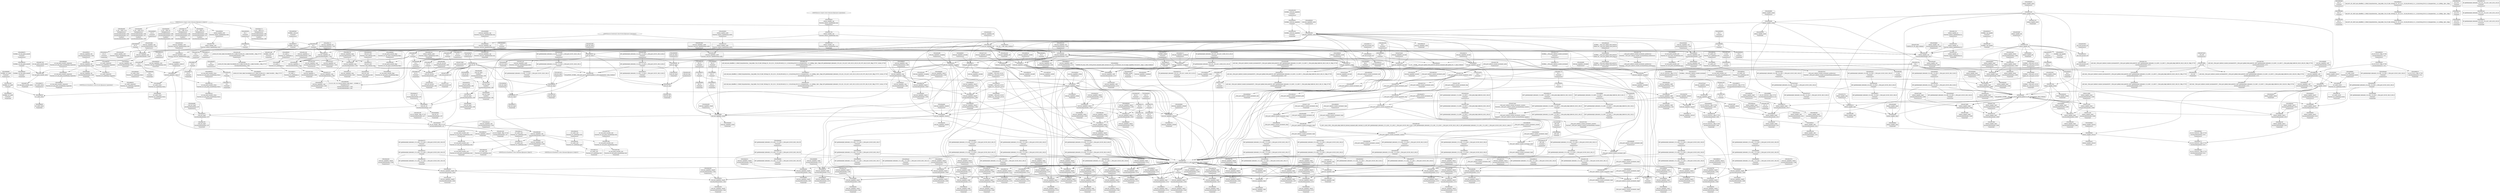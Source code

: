 digraph {
	CE0x4859790 [shape=record,shape=Mrecord,label="{CE0x4859790|_ret_i32_%retval.0,_!dbg_!27765|security/selinux/hooks.c,1586}"]
	CE0x4863da0 [shape=record,shape=Mrecord,label="{CE0x4863da0|_ret_i32_%retval.0,_!dbg_!27725|security/selinux/hooks.c,2012|*SummSource*}"]
	CE0x48a04c0 [shape=record,shape=Mrecord,label="{CE0x48a04c0|cred_has_capability:_tobool|security/selinux/hooks.c,1582|*SummSource*}"]
	CE0x48b90f0 [shape=record,shape=Mrecord,label="{CE0x48b90f0|__llvm_gcov_indirect_counter_increment:_exit}"]
	CE0x4874df0 [shape=record,shape=Mrecord,label="{CE0x4874df0|selinux_capable:_tmp6|security/selinux/hooks.c,2009|*SummSource*}"]
	CE0x484e170 [shape=record,shape=Mrecord,label="{CE0x484e170|_ret_i32_%retval.0,_!dbg_!27725|security/selinux/hooks.c,2012}"]
	CE0x4884950 [shape=record,shape=Mrecord,label="{CE0x4884950|cred_has_capability:_avd|security/selinux/hooks.c, 1556|*SummSink*}"]
	CE0x4846680 [shape=record,shape=Mrecord,label="{CE0x4846680|i8*_getelementptr_inbounds_(_40_x_i8_,_40_x_i8_*_.str49,_i32_0,_i32_0)|*Constant*|*SummSource*}"]
	CE0x483bb50 [shape=record,shape=Mrecord,label="{CE0x483bb50|selinux_capable:_cap|Function::selinux_capable&Arg::cap::|*SummSource*}"]
	CE0x485d8c0 [shape=record,shape=Mrecord,label="{CE0x485d8c0|i32_0|*Constant*}"]
	CE0x485a920 [shape=record,shape=Mrecord,label="{CE0x485a920|cred_has_capability:_sw.epilog}"]
	CE0x4872c50 [shape=record,shape=Mrecord,label="{CE0x4872c50|cred_has_capability:_do.end6|*SummSource*}"]
	CE0x485c1b0 [shape=record,shape=Mrecord,label="{CE0x485c1b0|cred_has_capability:_u|security/selinux/hooks.c,1563|*SummSource*}"]
	CE0x4860ea0 [shape=record,shape=Mrecord,label="{CE0x4860ea0|selinux_capable:_tmp11|security/selinux/hooks.c,2012|*SummSource*}"]
	CE0x48a6770 [shape=record,shape=Mrecord,label="{CE0x48a6770|i64*_getelementptr_inbounds_(_21_x_i64_,_21_x_i64_*___llvm_gcov_ctr143,_i64_0,_i64_19)|*Constant*}"]
	CE0x4896c30 [shape=record,shape=Mrecord,label="{CE0x4896c30|GLOBAL:_avc_has_perm_noaudit|*Constant*}"]
	CE0x4884a30 [shape=record,shape=Mrecord,label="{CE0x4884a30|GLOBAL:___llvm_gcov_global_state_pred145|Global_var:__llvm_gcov_global_state_pred145|*SummSource*}"]
	CE0x4861f80 [shape=record,shape=Mrecord,label="{CE0x4861f80|__llvm_gcov_indirect_counter_increment:_counter|*SummSink*}"]
	CE0x4869a50 [shape=record,shape=Mrecord,label="{CE0x4869a50|cred_has_capability:_tmp8|security/selinux/hooks.c,1575|*SummSink*}"]
	CE0x483f050 [shape=record,shape=Mrecord,label="{CE0x483f050|selinux_capable:_cred|Function::selinux_capable&Arg::cred::|*SummSource*}"]
	CE0x48b6490 [shape=record,shape=Mrecord,label="{CE0x48b6490|0:_i8,_8:_i32,_24:_%struct.selinux_audit_data*,_:_SCMRE_0,1_|*MultipleSource*|security/selinux/hooks.c, 1555|security/selinux/hooks.c,1562}"]
	CE0x4870900 [shape=record,shape=Mrecord,label="{CE0x4870900|i64*_getelementptr_inbounds_(_21_x_i64_,_21_x_i64_*___llvm_gcov_ctr143,_i64_0,_i64_4)|*Constant*|*SummSource*}"]
	CE0x483ead0 [shape=record,shape=Mrecord,label="{CE0x483ead0|COLLAPSED:_GCMRE___llvm_gcov_ctr142_internal_global_6_x_i64_zeroinitializer:_elem_0:default:}"]
	CE0x489b5b0 [shape=record,shape=Mrecord,label="{CE0x489b5b0|cred_has_capability:_tmp19|security/selinux/hooks.c,1580|*SummSink*}"]
	CE0x486ca00 [shape=record,shape=Mrecord,label="{CE0x486ca00|0:_i64*,_array:_GCR___llvm_gcda_edge_table144_internal_unnamed_addr_constant_3_x_i64*_i64*_getelementptr_inbounds_(_21_x_i64_,_21_x_i64_*___llvm_gcov_ctr143,_i64_0,_i64_1),_i64*_getelementptr_inbounds_(_21_x_i64_,_21_x_i64_*___llvm_gcov_ctr143,_i64_0,_i64_2),_i64*_getelementptr_inbounds_(_21_x_i64_,_21_x_i64_*___llvm_gcov_ctr143,_i64_0,_i64_3)_:_elem_0::}"]
	CE0x48473f0 [shape=record,shape=Mrecord,label="{CE0x48473f0|__llvm_gcov_indirect_counter_increment:_entry|*SummSource*}"]
	CE0x48af870 [shape=record,shape=Mrecord,label="{CE0x48af870|cred_has_capability:_do.body}"]
	CE0x48a5370 [shape=record,shape=Mrecord,label="{CE0x48a5370|i64*_getelementptr_inbounds_(_21_x_i64_,_21_x_i64_*___llvm_gcov_ctr143,_i64_0,_i64_18)|*Constant*|*SummSource*}"]
	CE0x48ae970 [shape=record,shape=Mrecord,label="{CE0x48ae970|cred_sid:_tmp6|security/selinux/hooks.c,197}"]
	"CONST[source:0(mediator),value:2(dynamic)][purpose:{object}]"
	CE0x4870890 [shape=record,shape=Mrecord,label="{CE0x4870890|_ret_void}"]
	CE0x4848a10 [shape=record,shape=Mrecord,label="{CE0x4848a10|i32_31|*Constant*|*SummSink*}"]
	CE0x489db00 [shape=record,shape=Mrecord,label="{CE0x489db00|GLOBAL:_avc_audit|*Constant*|*SummSink*}"]
	CE0x4832030 [shape=record,shape=Mrecord,label="{CE0x4832030|selinux_capable:_ns|Function::selinux_capable&Arg::ns::}"]
	CE0x483f850 [shape=record,shape=Mrecord,label="{CE0x483f850|_ret_i32_%retval.0,_!dbg_!27765|security/selinux/hooks.c,1586|*SummSink*}"]
	CE0x48b65d0 [shape=record,shape=Mrecord,label="{CE0x48b65d0|cred_has_capability:_type|security/selinux/hooks.c,1562}"]
	CE0x484c840 [shape=record,shape=Mrecord,label="{CE0x484c840|cred_has_capability:_call8|security/selinux/hooks.c,1581|*SummSource*}"]
	CE0x484ced0 [shape=record,shape=Mrecord,label="{CE0x484ced0|GLOBAL:_avc_audit|*Constant*}"]
	CE0x48aecb0 [shape=record,shape=Mrecord,label="{CE0x48aecb0|cred_has_capability:_if.end10|*SummSink*}"]
	CE0x487de00 [shape=record,shape=Mrecord,label="{CE0x487de00|cred_has_capability:_do.cond|*SummSource*}"]
	CE0x48a5010 [shape=record,shape=Mrecord,label="{CE0x48a5010|i64*_getelementptr_inbounds_(_21_x_i64_,_21_x_i64_*___llvm_gcov_ctr143,_i64_0,_i64_18)|*Constant*}"]
	CE0x4897160 [shape=record,shape=Mrecord,label="{CE0x4897160|avc_has_perm_noaudit:_entry|*SummSource*}"]
	CE0x48419a0 [shape=record,shape=Mrecord,label="{CE0x48419a0|cred_has_capability:_audit|Function::cred_has_capability&Arg::audit::|*SummSource*}"]
	CE0x4885bd0 [shape=record,shape=Mrecord,label="{CE0x4885bd0|i64_12|*Constant*|*SummSource*}"]
	CE0x48641e0 [shape=record,shape=Mrecord,label="{CE0x48641e0|selinux_capable:_audit|Function::selinux_capable&Arg::audit::|*SummSink*}"]
	CE0x489e2d0 [shape=record,shape=Mrecord,label="{CE0x489e2d0|avc_audit:_ssid|Function::avc_audit&Arg::ssid::|*SummSink*}"]
	CE0x48aa690 [shape=record,shape=Mrecord,label="{CE0x48aa690|cred_sid:_tmp6|security/selinux/hooks.c,197|*SummSource*}"]
	CE0x489f1d0 [shape=record,shape=Mrecord,label="{CE0x489f1d0|avc_audit:_avd|Function::avc_audit&Arg::avd::|*SummSource*}"]
	CE0x4848f70 [shape=record,shape=Mrecord,label="{CE0x4848f70|i64*_getelementptr_inbounds_(_6_x_i64_,_6_x_i64_*___llvm_gcov_ctr142,_i64_0,_i64_0)|*Constant*|*SummSink*}"]
	CE0x487ba20 [shape=record,shape=Mrecord,label="{CE0x487ba20|cred_has_capability:_return}"]
	CE0x4868cc0 [shape=record,shape=Mrecord,label="{CE0x4868cc0|cred_has_capability:_call3|security/selinux/hooks.c,1573|*SummSource*}"]
	CE0x4866c40 [shape=record,shape=Mrecord,label="{CE0x4866c40|__llvm_gcov_indirect_counter_increment:_tmp2|*SummSink*}"]
	CE0x4892bf0 [shape=record,shape=Mrecord,label="{CE0x4892bf0|i1_true|*Constant*|*SummSink*}"]
	CE0x48a40a0 [shape=record,shape=Mrecord,label="{CE0x48a40a0|i64*_getelementptr_inbounds_(_21_x_i64_,_21_x_i64_*___llvm_gcov_ctr143,_i64_0,_i64_17)|*Constant*|*SummSink*}"]
	CE0x48a0c10 [shape=record,shape=Mrecord,label="{CE0x48a0c10|i64_16|*Constant*}"]
	CE0x4883b80 [shape=record,shape=Mrecord,label="{CE0x4883b80|i64_1|*Constant*}"]
	CE0x4874f60 [shape=record,shape=Mrecord,label="{CE0x4874f60|selinux_capable:_tmp7|security/selinux/hooks.c,2009|*SummSink*}"]
	CE0x48b9770 [shape=record,shape=Mrecord,label="{CE0x48b9770|i8_3|*Constant*|*SummSink*}"]
	CE0x4867f00 [shape=record,shape=Mrecord,label="{CE0x4867f00|_call_void___llvm_gcov_indirect_counter_increment(i32*___llvm_gcov_global_state_pred145,_i64**_getelementptr_inbounds_(_3_x_i64*_,_3_x_i64*_*___llvm_gcda_edge_table144,_i64_0,_i64_0)),_!dbg_!27734|security/selinux/hooks.c,1574|*SummSource*}"]
	CE0x489f340 [shape=record,shape=Mrecord,label="{CE0x489f340|avc_audit:_avd|Function::avc_audit&Arg::avd::|*SummSink*}"]
	CE0x48af000 [shape=record,shape=Mrecord,label="{CE0x48af000|cred_has_capability:_do.end}"]
	CE0x486a630 [shape=record,shape=Mrecord,label="{CE0x486a630|cred_has_capability:_if.then|*SummSink*}"]
	CE0x48af070 [shape=record,shape=Mrecord,label="{CE0x48af070|i64*_getelementptr_inbounds_(_21_x_i64_,_21_x_i64_*___llvm_gcov_ctr143,_i64_0,_i64_0)|*Constant*|*SummSink*}"]
	CE0x485f780 [shape=record,shape=Mrecord,label="{CE0x485f780|cred_has_capability:_shl|security/selinux/hooks.c,1559}"]
	CE0x4848020 [shape=record,shape=Mrecord,label="{CE0x4848020|cred_has_capability:_cap1|security/selinux/hooks.c,1563|*SummSink*}"]
	CE0x5c14c80 [shape=record,shape=Mrecord,label="{CE0x5c14c80|selinux_capable:_tmp4|security/selinux/hooks.c,2008}"]
	CE0x48974e0 [shape=record,shape=Mrecord,label="{CE0x48974e0|avc_has_perm_noaudit:_ssid|Function::avc_has_perm_noaudit&Arg::ssid::}"]
	CE0x4899320 [shape=record,shape=Mrecord,label="{CE0x4899320|_ret_i32_%rc.0,_!dbg_!27793|security/selinux/avc.c,744|*SummSource*}"]
	CE0x483c570 [shape=record,shape=Mrecord,label="{CE0x483c570|selinux_capable:_return}"]
	CE0x484ee60 [shape=record,shape=Mrecord,label="{CE0x484ee60|i64*_getelementptr_inbounds_(_2_x_i64_,_2_x_i64_*___llvm_gcov_ctr131,_i64_0,_i64_1)|*Constant*|*SummSource*}"]
	CE0x4895af0 [shape=record,shape=Mrecord,label="{CE0x4895af0|i16_4|*Constant*}"]
	CE0x4866360 [shape=record,shape=Mrecord,label="{CE0x4866360|__llvm_gcov_indirect_counter_increment:_tmp1|*SummSink*}"]
	CE0x4860c40 [shape=record,shape=Mrecord,label="{CE0x4860c40|cred_has_capability:_entry|*SummSink*}"]
	CE0x4852400 [shape=record,shape=Mrecord,label="{CE0x4852400|_ret_i32_%tmp6,_!dbg_!27716|security/selinux/hooks.c,197|*SummSink*}"]
	CE0x4897060 [shape=record,shape=Mrecord,label="{CE0x4897060|avc_has_perm_noaudit:_entry}"]
	CE0x489fd70 [shape=record,shape=Mrecord,label="{CE0x489fd70|_ret_i32_%retval.0,_!dbg_!27732|security/selinux/include/avc.h,142}"]
	CE0x48377b0 [shape=record,shape=Mrecord,label="{CE0x48377b0|selinux_capable:_cred|Function::selinux_capable&Arg::cred::}"]
	CE0x489eb60 [shape=record,shape=Mrecord,label="{CE0x489eb60|avc_audit:_tclass|Function::avc_audit&Arg::tclass::|*SummSink*}"]
	CE0x4831860 [shape=record,shape=Mrecord,label="{CE0x4831860|i64*_getelementptr_inbounds_(_2_x_i64_,_2_x_i64_*___llvm_gcov_ctr131,_i64_0,_i64_0)|*Constant*|*SummSource*}"]
	CE0x48bba20 [shape=record,shape=Mrecord,label="{CE0x48bba20|void_(i8*,_i32,_i64)*_asm_sideeffect_1:_09ud2_0A.pushsection___bug_table,_22a_22_0A2:_09.long_1b_-_2b,_$_0:c_-_2b_0A_09.word_$_1:c_,_0_0A_09.org_2b+$_2:c_0A.popsection_,_i,i,i,_dirflag_,_fpsr_,_flags_|*SummSource*}"]
	CE0x489b950 [shape=record,shape=Mrecord,label="{CE0x489b950|cred_has_capability:_tmp20|security/selinux/hooks.c,1580|*SummSource*}"]
	CE0x483e1e0 [shape=record,shape=Mrecord,label="{CE0x483e1e0|_call_void_mcount()_#3}"]
	CE0x489e120 [shape=record,shape=Mrecord,label="{CE0x489e120|avc_audit:_ssid|Function::avc_audit&Arg::ssid::}"]
	CE0x489e7a0 [shape=record,shape=Mrecord,label="{CE0x489e7a0|avc_audit:_tsid|Function::avc_audit&Arg::tsid::|*SummSink*}"]
	CE0x486a4b0 [shape=record,shape=Mrecord,label="{CE0x486a4b0|selinux_capable:_tmp5|security/selinux/hooks.c,2008|*SummSink*}"]
	CE0x48a4d20 [shape=record,shape=Mrecord,label="{CE0x48a4d20|cred_has_capability:_tmp28|security/selinux/hooks.c,1584}"]
	CE0x4842220 [shape=record,shape=Mrecord,label="{CE0x4842220|cred_has_capability:_shr|security/selinux/hooks.c,1565|*SummSource*}"]
	CE0x489e890 [shape=record,shape=Mrecord,label="{CE0x489e890|avc_audit:_tclass|Function::avc_audit&Arg::tclass::}"]
	CE0x4848340 [shape=record,shape=Mrecord,label="{CE0x4848340|i32_5|*Constant*|*SummSink*}"]
	CE0x4843360 [shape=record,shape=Mrecord,label="{CE0x4843360|_ret_void|*SummSink*}"]
	CE0x4842b30 [shape=record,shape=Mrecord,label="{CE0x4842b30|i64*_getelementptr_inbounds_(_21_x_i64_,_21_x_i64_*___llvm_gcov_ctr143,_i64_0,_i64_6)|*Constant*|*SummSink*}"]
	CE0x48875f0 [shape=record,shape=Mrecord,label="{CE0x48875f0|cred_has_capability:_tmp12|security/selinux/hooks.c,1575|*SummSource*}"]
	CE0x4846e80 [shape=record,shape=Mrecord,label="{CE0x4846e80|i64_2|*Constant*}"]
	CE0x4877250 [shape=record,shape=Mrecord,label="{CE0x4877250|selinux_capable:_tmp7|security/selinux/hooks.c,2009|*SummSource*}"]
	CE0x4849500 [shape=record,shape=Mrecord,label="{CE0x4849500|_ret_i32_%tmp6,_!dbg_!27716|security/selinux/hooks.c,197}"]
	CE0x5eef790 [shape=record,shape=Mrecord,label="{CE0x5eef790|i64*_getelementptr_inbounds_(_6_x_i64_,_6_x_i64_*___llvm_gcov_ctr142,_i64_0,_i64_3)|*Constant*}"]
	CE0x489dc60 [shape=record,shape=Mrecord,label="{CE0x489dc60|avc_audit:_entry}"]
	CE0x4863eb0 [shape=record,shape=Mrecord,label="{CE0x4863eb0|_ret_i32_%retval.0,_!dbg_!27725|security/selinux/hooks.c,2012|*SummSink*}"]
	CE0x48af610 [shape=record,shape=Mrecord,label="{CE0x48af610|i32_31|*Constant*}"]
	CE0x4849280 [shape=record,shape=Mrecord,label="{CE0x4849280|cred_sid:_cred|Function::cred_sid&Arg::cred::|*SummSource*}"]
	CE0x48420a0 [shape=record,shape=Mrecord,label="{CE0x48420a0|cred_has_capability:_shr|security/selinux/hooks.c,1565}"]
	CE0x48bda90 [shape=record,shape=Mrecord,label="{CE0x48bda90|cred_has_capability:_tmp5|security/selinux/hooks.c,1570|*SummSink*}"]
	CE0x4862760 [shape=record,shape=Mrecord,label="{CE0x4862760|__llvm_gcov_indirect_counter_increment:_pred}"]
	CE0x485fa80 [shape=record,shape=Mrecord,label="{CE0x485fa80|cred_has_capability:_shl|security/selinux/hooks.c,1559|*SummSink*}"]
	CE0x4897b80 [shape=record,shape=Mrecord,label="{CE0x4897b80|avc_has_perm_noaudit:_tsid|Function::avc_has_perm_noaudit&Arg::tsid::|*SummSource*}"]
	CE0x48ad520 [shape=record,shape=Mrecord,label="{CE0x48ad520|cred_sid:_tmp5|security/selinux/hooks.c,196|*SummSource*}"]
	CE0x4899510 [shape=record,shape=Mrecord,label="{CE0x4899510|_ret_i32_%rc.0,_!dbg_!27793|security/selinux/avc.c,744|*SummSink*}"]
	CE0x489bf60 [shape=record,shape=Mrecord,label="{CE0x489bf60|cred_has_capability:_tmp20|security/selinux/hooks.c,1580|*SummSink*}"]
	CE0x486d640 [shape=record,shape=Mrecord,label="{CE0x486d640|cred_has_capability:_tmp3|security/selinux/hooks.c,1567}"]
	CE0x48956e0 [shape=record,shape=Mrecord,label="{CE0x48956e0|cred_has_capability:_tmp17|security/selinux/hooks.c,1576|*SummSource*}"]
	CE0x4843580 [shape=record,shape=Mrecord,label="{CE0x4843580|i64*_getelementptr_inbounds_(_21_x_i64_,_21_x_i64_*___llvm_gcov_ctr143,_i64_0,_i64_4)|*Constant*}"]
	CE0x48a7ed0 [shape=record,shape=Mrecord,label="{CE0x48a7ed0|i32_-22|*Constant*|*SummSink*}"]
	CE0x4899ca0 [shape=record,shape=Mrecord,label="{CE0x4899ca0|cred_has_capability:_cmp|security/selinux/hooks.c,1580|*SummSink*}"]
	CE0x48469e0 [shape=record,shape=Mrecord,label="{CE0x48469e0|VOIDTB_TE_array:_GCE_.str49_private_unnamed_addr_constant_40_x_i8_c_013SELinux:_out_of_range_capability_%d_0A_00_,_align_1:_elem_0:default:}"]
	CE0x48952a0 [shape=record,shape=Mrecord,label="{CE0x48952a0|cred_has_capability:_tmp17|security/selinux/hooks.c,1576}"]
	CE0x486b2c0 [shape=record,shape=Mrecord,label="{CE0x486b2c0|__llvm_gcov_indirect_counter_increment:_counter}"]
	CE0x485e340 [shape=record,shape=Mrecord,label="{CE0x485e340|GLOBAL:_cred_has_capability|*Constant*|*SummSink*}"]
	CE0x483ea20 [shape=record,shape=Mrecord,label="{CE0x483ea20|selinux_capable:_tmp2|security/selinux/hooks.c,2008}"]
	CE0x48aeae0 [shape=record,shape=Mrecord,label="{CE0x48aeae0|cred_has_capability:_if.end10}"]
	CE0x48bc6b0 [shape=record,shape=Mrecord,label="{CE0x48bc6b0|i32_1575|*Constant*|*SummSink*}"]
	CE0x48ae900 [shape=record,shape=Mrecord,label="{CE0x48ae900|4:_i32,_:_CRE_20,24_|*MultipleSource*|security/selinux/hooks.c,196|security/selinux/hooks.c,197|*LoadInst*|security/selinux/hooks.c,196}"]
	CE0x486f290 [shape=record,shape=Mrecord,label="{CE0x486f290|cred_has_capability:_sw.bb2|*SummSink*}"]
	CE0x4830e90 [shape=record,shape=Mrecord,label="{CE0x4830e90|i64*_getelementptr_inbounds_(_21_x_i64_,_21_x_i64_*___llvm_gcov_ctr143,_i64_0,_i64_11)|*Constant*}"]
	CE0x4896780 [shape=record,shape=Mrecord,label="{CE0x4896780|cred_has_capability:_call7|security/selinux/hooks.c,1579}"]
	CE0x4867730 [shape=record,shape=Mrecord,label="{CE0x4867730|cred_has_capability:_tmp|*SummSource*}"]
	CE0x4892900 [shape=record,shape=Mrecord,label="{CE0x4892900|i1_true|*Constant*}"]
	CE0x489ef10 [shape=record,shape=Mrecord,label="{CE0x489ef10|avc_audit:_requested|Function::avc_audit&Arg::requested::|*SummSink*}"]
	CE0x48acaa0 [shape=record,shape=Mrecord,label="{CE0x48acaa0|cred_sid:_security|security/selinux/hooks.c,196|*SummSink*}"]
	CE0x48317c0 [shape=record,shape=Mrecord,label="{CE0x48317c0|i64*_getelementptr_inbounds_(_2_x_i64_,_2_x_i64_*___llvm_gcov_ctr131,_i64_0,_i64_0)|*Constant*}"]
	CE0x485aad0 [shape=record,shape=Mrecord,label="{CE0x485aad0|cred_has_capability:_sw.epilog|*SummSink*}"]
	CE0x48467a0 [shape=record,shape=Mrecord,label="{CE0x48467a0|i8*_getelementptr_inbounds_(_40_x_i8_,_40_x_i8_*_.str49,_i32_0,_i32_0)|*Constant*|*SummSink*}"]
	CE0x48a1210 [shape=record,shape=Mrecord,label="{CE0x48a1210|cred_has_capability:_tmp22|security/selinux/hooks.c,1582}"]
	CE0x4894ea0 [shape=record,shape=Mrecord,label="{CE0x4894ea0|i64*_getelementptr_inbounds_(_21_x_i64_,_21_x_i64_*___llvm_gcov_ctr143,_i64_0,_i64_12)|*Constant*|*SummSink*}"]
	CE0x48ae0e0 [shape=record,shape=Mrecord,label="{CE0x48ae0e0|4:_i32,_:_CRE_4,8_|*MultipleSource*|security/selinux/hooks.c,196|security/selinux/hooks.c,197|*LoadInst*|security/selinux/hooks.c,196}"]
	CE0x4849210 [shape=record,shape=Mrecord,label="{CE0x4849210|cred_sid:_cred|Function::cred_sid&Arg::cred::}"]
	CE0x48310e0 [shape=record,shape=Mrecord,label="{CE0x48310e0|i64*_getelementptr_inbounds_(_21_x_i64_,_21_x_i64_*___llvm_gcov_ctr143,_i64_0,_i64_11)|*Constant*|*SummSource*}"]
	CE0x484a380 [shape=record,shape=Mrecord,label="{CE0x484a380|cred_has_capability:_if.end|*SummSource*}"]
	CE0x48924a0 [shape=record,shape=Mrecord,label="{CE0x48924a0|cred_has_capability:_tmp13|security/selinux/hooks.c,1575|*SummSource*}"]
	CE0x4847e70 [shape=record,shape=Mrecord,label="{CE0x4847e70|cred_has_capability:_cap1|security/selinux/hooks.c,1563}"]
	CE0x48b9eb0 [shape=record,shape=Mrecord,label="{CE0x48b9eb0|_call_void___llvm_gcov_indirect_counter_increment(i32*___llvm_gcov_global_state_pred145,_i64**_getelementptr_inbounds_(_3_x_i64*_,_3_x_i64*_*___llvm_gcda_edge_table144,_i64_0,_i64_1)),_!dbg_!27728|security/selinux/hooks.c,1567|*SummSink*}"]
	CE0x4892650 [shape=record,shape=Mrecord,label="{CE0x4892650|cred_has_capability:_tmp13|security/selinux/hooks.c,1575|*SummSink*}"]
	CE0x4847810 [shape=record,shape=Mrecord,label="{CE0x4847810|__llvm_gcov_indirect_counter_increment:_predecessor|Function::__llvm_gcov_indirect_counter_increment&Arg::predecessor::|*SummSink*}"]
	CE0x489afe0 [shape=record,shape=Mrecord,label="{CE0x489afe0|GLOBAL:___llvm_gcov_ctr143|Global_var:__llvm_gcov_ctr143|*SummSink*}"]
	CE0x4832bf0 [shape=record,shape=Mrecord,label="{CE0x4832bf0|selinux_capable:_bb|*SummSource*}"]
	CE0x4885420 [shape=record,shape=Mrecord,label="{CE0x4885420|__llvm_gcov_indirect_counter_increment:_predecessor|Function::__llvm_gcov_indirect_counter_increment&Arg::predecessor::}"]
	CE0x4831200 [shape=record,shape=Mrecord,label="{CE0x4831200|cred_has_capability:_tmp14|security/selinux/hooks.c,1575|*SummSink*}"]
	CE0x489e9a0 [shape=record,shape=Mrecord,label="{CE0x489e9a0|avc_audit:_tclass|Function::avc_audit&Arg::tclass::|*SummSource*}"]
	CE0x48bb350 [shape=record,shape=Mrecord,label="{CE0x48bb350|cred_sid:_security|security/selinux/hooks.c,196}"]
	CE0x4859030 [shape=record,shape=Mrecord,label="{CE0x4859030|cred_has_capability:_tmp1|*SummSink*}"]
	CE0x486f110 [shape=record,shape=Mrecord,label="{CE0x486f110|cred_has_capability:_sw.bb2}"]
	CE0x48ac9d0 [shape=record,shape=Mrecord,label="{CE0x48ac9d0|cred_sid:_security|security/selinux/hooks.c,196|*SummSource*}"]
	CE0x4866eb0 [shape=record,shape=Mrecord,label="{CE0x4866eb0|i64*_null|*Constant*}"]
	CE0x4861150 [shape=record,shape=Mrecord,label="{CE0x4861150|selinux_capable:_ns|Function::selinux_capable&Arg::ns::|*SummSource*}"]
	CE0x4848410 [shape=record,shape=Mrecord,label="{CE0x4848410|GLOBAL:_cap_capable|*Constant*|*SummSource*}"]
	CE0x489a030 [shape=record,shape=Mrecord,label="{CE0x489a030|cred_has_capability:_tobool|security/selinux/hooks.c,1582|*SummSink*}"]
	CE0x484c390 [shape=record,shape=Mrecord,label="{CE0x484c390|COLLAPSED:_GCMRE___llvm_gcov_ctr131_internal_global_2_x_i64_zeroinitializer:_elem_0:default:}"]
	CE0x4831590 [shape=record,shape=Mrecord,label="{CE0x4831590|cred_has_capability:_tmp15|security/selinux/hooks.c,1575|*SummSource*}"]
	CE0x483c8e0 [shape=record,shape=Mrecord,label="{CE0x483c8e0|selinux_capable:_tmp1}"]
	CE0x48a97d0 [shape=record,shape=Mrecord,label="{CE0x48a97d0|cred_has_capability:_tmp33|security/selinux/hooks.c,1586|*SummSource*}"]
	CE0x4857840 [shape=record,shape=Mrecord,label="{CE0x4857840|i64**_getelementptr_inbounds_(_3_x_i64*_,_3_x_i64*_*___llvm_gcda_edge_table144,_i64_0,_i64_0)|*Constant*}"]
	CE0x4856980 [shape=record,shape=Mrecord,label="{CE0x4856980|i32_0|*Constant*|*SummSink*}"]
	CE0x4849040 [shape=record,shape=Mrecord,label="{CE0x4849040|cred_sid:_entry|*SummSink*}"]
	CE0x4899d80 [shape=record,shape=Mrecord,label="{CE0x4899d80|i64_13|*Constant*|*SummSource*}"]
	CE0x48b3480 [shape=record,shape=Mrecord,label="{CE0x48b3480|__llvm_gcov_indirect_counter_increment:_tmp5|*SummSink*}"]
	CE0x4840bb0 [shape=record,shape=Mrecord,label="{CE0x4840bb0|cred_has_capability:_sw.default}"]
	CE0x4895de0 [shape=record,shape=Mrecord,label="{CE0x4895de0|i16_4|*Constant*|*SummSink*}"]
	CE0x48b9a60 [shape=record,shape=Mrecord,label="{CE0x48b9a60|cred_has_capability:_u|security/selinux/hooks.c,1563}"]
	CE0x48baa00 [shape=record,shape=Mrecord,label="{CE0x48baa00|i8_3|*Constant*}"]
	CE0x5c14d60 [shape=record,shape=Mrecord,label="{CE0x5c14d60|selinux_capable:_tmp4|security/selinux/hooks.c,2008|*SummSource*}"]
	CE0x489dd70 [shape=record,shape=Mrecord,label="{CE0x489dd70|avc_audit:_entry|*SummSource*}"]
	CE0x4892a40 [shape=record,shape=Mrecord,label="{CE0x4892a40|i1_true|*Constant*|*SummSource*}"]
	CE0x48af500 [shape=record,shape=Mrecord,label="{CE0x48af500|cred_has_capability:_if.then}"]
	CE0x483d420 [shape=record,shape=Mrecord,label="{CE0x483d420|i64_2|*Constant*|*SummSource*}"]
	CE0x48ada70 [shape=record,shape=Mrecord,label="{CE0x48ada70|cred_sid:_sid|security/selinux/hooks.c,197|*SummSource*}"]
	CE0x4847700 [shape=record,shape=Mrecord,label="{CE0x4847700|__llvm_gcov_indirect_counter_increment:_predecessor|Function::__llvm_gcov_indirect_counter_increment&Arg::predecessor::|*SummSource*}"]
	CE0x48bd570 [shape=record,shape=Mrecord,label="{CE0x48bd570|cred_has_capability:_tmp4|security/selinux/hooks.c,1570|*SummSource*}"]
	CE0x48865c0 [shape=record,shape=Mrecord,label="{CE0x48865c0|i64*_getelementptr_inbounds_(_21_x_i64_,_21_x_i64_*___llvm_gcov_ctr143,_i64_0,_i64_9)|*Constant*|*SummSink*}"]
	CE0x48a6ad0 [shape=record,shape=Mrecord,label="{CE0x48a6ad0|i64*_getelementptr_inbounds_(_21_x_i64_,_21_x_i64_*___llvm_gcov_ctr143,_i64_0,_i64_19)|*Constant*|*SummSource*}"]
	CE0x48a0780 [shape=record,shape=Mrecord,label="{CE0x48a0780|cred_has_capability:_tmp26|security/selinux/hooks.c,1583|*SummSource*}"]
	CE0x48abaf0 [shape=record,shape=Mrecord,label="{CE0x48abaf0|i64*_null|*Constant*|*SummSource*}"]
	CE0x485d450 [shape=record,shape=Mrecord,label="{CE0x485d450|i64_1|*Constant*}"]
	CE0x484dcb0 [shape=record,shape=Mrecord,label="{CE0x484dcb0|selinux_capable:_tmp2|security/selinux/hooks.c,2008|*SummSink*}"]
	CE0x48602f0 [shape=record,shape=Mrecord,label="{CE0x48602f0|selinux_capable:_tmp8|security/selinux/hooks.c,2011|*SummSource*}"]
	CE0x48bbbb0 [shape=record,shape=Mrecord,label="{CE0x48bbbb0|i64*_getelementptr_inbounds_(_21_x_i64_,_21_x_i64_*___llvm_gcov_ctr143,_i64_0,_i64_8)|*Constant*|*SummSink*}"]
	CE0x4883bf0 [shape=record,shape=Mrecord,label="{CE0x4883bf0|cred_sid:_tmp1}"]
	CE0x486d050 [shape=record,shape=Mrecord,label="{CE0x486d050|cred_has_capability:_tmp2|security/selinux/hooks.c,1567}"]
	CE0x4861ff0 [shape=record,shape=Mrecord,label="{CE0x4861ff0|__llvm_gcov_indirect_counter_increment:_tmp2}"]
	CE0x48626f0 [shape=record,shape=Mrecord,label="{CE0x48626f0|__llvm_gcov_indirect_counter_increment:_tmp}"]
	CE0x4883b10 [shape=record,shape=Mrecord,label="{CE0x4883b10|i64*_getelementptr_inbounds_(_2_x_i64_,_2_x_i64_*___llvm_gcov_ctr131,_i64_0,_i64_1)|*Constant*|*SummSink*}"]
	CE0x48a9be0 [shape=record,shape=Mrecord,label="{CE0x48a9be0|cred_sid:_bb}"]
	CE0x4896520 [shape=record,shape=Mrecord,label="{CE0x4896520|cred_has_capability:_sclass.0|*SummSink*}"]
	CE0x48b89a0 [shape=record,shape=Mrecord,label="{CE0x48b89a0|__llvm_gcov_indirect_counter_increment:_exit|*SummSink*}"]
	CE0x4856f90 [shape=record,shape=Mrecord,label="{CE0x4856f90|i64_0|*Constant*|*SummSource*}"]
	CE0x48a3ff0 [shape=record,shape=Mrecord,label="{CE0x48a3ff0|i64*_getelementptr_inbounds_(_21_x_i64_,_21_x_i64_*___llvm_gcov_ctr143,_i64_0,_i64_17)|*Constant*|*SummSource*}"]
	CE0x483d0b0 [shape=record,shape=Mrecord,label="{CE0x483d0b0|selinux_capable:_tmp3|security/selinux/hooks.c,2008|*SummSource*}"]
	CE0x483d790 [shape=record,shape=Mrecord,label="{CE0x483d790|selinux_capable:_tobool|security/selinux/hooks.c,2008}"]
	CE0x48aebd0 [shape=record,shape=Mrecord,label="{CE0x48aebd0|cred_has_capability:_if.end10|*SummSource*}"]
	CE0x48adbd0 [shape=record,shape=Mrecord,label="{CE0x48adbd0|cred_sid:_sid|security/selinux/hooks.c,197|*SummSink*}"]
	CE0x4878470 [shape=record,shape=Mrecord,label="{CE0x4878470|i64*_getelementptr_inbounds_(_6_x_i64_,_6_x_i64_*___llvm_gcov_ctr142,_i64_0,_i64_4)|*Constant*|*SummSink*}"]
	CE0x4870720 [shape=record,shape=Mrecord,label="{CE0x4870720|i64**_getelementptr_inbounds_(_3_x_i64*_,_3_x_i64*_*___llvm_gcda_edge_table144,_i64_0,_i64_1)|*Constant*|*SummSink*}"]
	CE0x4886f80 [shape=record,shape=Mrecord,label="{CE0x4886f80|i64*_getelementptr_inbounds_(_21_x_i64_,_21_x_i64_*___llvm_gcov_ctr143,_i64_0,_i64_9)|*Constant*|*SummSource*}"]
	CE0x4898d40 [shape=record,shape=Mrecord,label="{CE0x4898d40|avc_has_perm_noaudit:_avd|Function::avc_has_perm_noaudit&Arg::avd::|*SummSink*}"]
	CE0x48a32c0 [shape=record,shape=Mrecord,label="{CE0x48a32c0|cred_has_capability:_tmp25|security/selinux/hooks.c,1582}"]
	CE0x483d160 [shape=record,shape=Mrecord,label="{CE0x483d160|selinux_capable:_if.end|*SummSink*}"]
	CE0x483f3c0 [shape=record,shape=Mrecord,label="{CE0x483f3c0|selinux_capable:_call1|security/selinux/hooks.c,2011}"]
	CE0x48a0c80 [shape=record,shape=Mrecord,label="{CE0x48a0c80|i64_16|*Constant*|*SummSource*}"]
	CE0x48bd320 [shape=record,shape=Mrecord,label="{CE0x48bd320|cred_has_capability:_tmp4|security/selinux/hooks.c,1570}"]
	CE0x4885960 [shape=record,shape=Mrecord,label="{CE0x4885960|_switch_i32_%shr,_label_%sw.default_i32_0,_label_%sw.bb_i32_1,_label_%sw.bb2_,_!dbg_!27727|security/selinux/hooks.c,1565}"]
	CE0x48a1140 [shape=record,shape=Mrecord,label="{CE0x48a1140|i64_16|*Constant*|*SummSink*}"]
	CE0x483f5d0 [shape=record,shape=Mrecord,label="{CE0x483f5d0|selinux_capable:_retval.0}"]
	CE0x484df20 [shape=record,shape=Mrecord,label="{CE0x484df20|selinux_capable:_tmp10|security/selinux/hooks.c,2012|*SummSink*}"]
	CE0x48a0930 [shape=record,shape=Mrecord,label="{CE0x48a0930|i64_15|*Constant*|*SummSource*}"]
	CE0x4840c70 [shape=record,shape=Mrecord,label="{CE0x4840c70|cred_has_capability:_sw.default|*SummSource*}"]
	CE0x489c4d0 [shape=record,shape=Mrecord,label="{CE0x489c4d0|cred_has_capability:_tmp21|security/selinux/hooks.c,1580|*SummSink*}"]
	CE0x4869e50 [shape=record,shape=Mrecord,label="{CE0x4869e50|cred_has_capability:_tmp9|security/selinux/hooks.c,1575}"]
	CE0x48a07f0 [shape=record,shape=Mrecord,label="{CE0x48a07f0|i64_15|*Constant*}"]
	CE0x485d780 [shape=record,shape=Mrecord,label="{CE0x485d780|cred_has_capability:_tmp1|*SummSource*}"]
	CE0x48981a0 [shape=record,shape=Mrecord,label="{CE0x48981a0|avc_has_perm_noaudit:_tclass|Function::avc_has_perm_noaudit&Arg::tclass::|*SummSink*}"]
	CE0x486efd0 [shape=record,shape=Mrecord,label="{CE0x486efd0|__llvm_gcov_indirect_counter_increment:_bb4|*SummSource*}"]
	CE0x489c840 [shape=record,shape=Mrecord,label="{CE0x489c840|cred_has_capability:_call8|security/selinux/hooks.c,1581}"]
	CE0x486de50 [shape=record,shape=Mrecord,label="{CE0x486de50|cred_has_capability:_tmp22|security/selinux/hooks.c,1582|*SummSink*}"]
	CE0x4831f80 [shape=record,shape=Mrecord,label="{CE0x4831f80|selinux_capable:_tmp|*SummSink*}"]
	CE0x4896410 [shape=record,shape=Mrecord,label="{CE0x4896410|cred_has_capability:_sclass.0|*SummSource*}"]
	CE0x48abd30 [shape=record,shape=Mrecord,label="{CE0x48abd30|__llvm_gcov_indirect_counter_increment:_tmp3|*SummSink*}"]
	CE0x4831270 [shape=record,shape=Mrecord,label="{CE0x4831270|cred_has_capability:_tmp16|security/selinux/hooks.c,1576|*SummSource*}"]
	CE0x486e1c0 [shape=record,shape=Mrecord,label="{CE0x486e1c0|cred_has_capability:_tmp23|security/selinux/hooks.c,1582}"]
	CE0x4849f90 [shape=record,shape=Mrecord,label="{CE0x4849f90|cred_has_capability:_if.end}"]
	CE0x4886e40 [shape=record,shape=Mrecord,label="{CE0x4886e40|i64*_getelementptr_inbounds_(_21_x_i64_,_21_x_i64_*___llvm_gcov_ctr143,_i64_0,_i64_9)|*Constant*}"]
	CE0x48aa8f0 [shape=record,shape=Mrecord,label="{CE0x48aa8f0|__llvm_gcov_indirect_counter_increment:_bb4}"]
	CE0x483e080 [shape=record,shape=Mrecord,label="{CE0x483e080|selinux_capable:_if.end}"]
	CE0x4867830 [shape=record,shape=Mrecord,label="{CE0x4867830|cred_has_capability:_tmp|*SummSink*}"]
	CE0x486c6c0 [shape=record,shape=Mrecord,label="{CE0x486c6c0|__llvm_gcov_indirect_counter_increment:_pred|*SummSink*}"]
	CE0x48a7d20 [shape=record,shape=Mrecord,label="{CE0x48a7d20|i32_-22|*Constant*|*SummSource*}"]
	CE0x486e2d0 [shape=record,shape=Mrecord,label="{CE0x486e2d0|cred_has_capability:_tmp23|security/selinux/hooks.c,1582|*SummSource*}"]
	CE0x486b3f0 [shape=record,shape=Mrecord,label="{CE0x486b3f0|__llvm_gcov_indirect_counter_increment:_counter|*SummSource*}"]
	CE0x48687c0 [shape=record,shape=Mrecord,label="{CE0x48687c0|cred_has_capability:_tmp7|security/selinux/hooks.c,1574}"]
	CE0x485f910 [shape=record,shape=Mrecord,label="{CE0x485f910|cred_has_capability:_shl|security/selinux/hooks.c,1559|*SummSource*}"]
	CE0x48990f0 [shape=record,shape=Mrecord,label="{CE0x48990f0|avc_has_perm_noaudit:_avd|Function::avc_has_perm_noaudit&Arg::avd::|*SummSource*}"]
	CE0x48665f0 [shape=record,shape=Mrecord,label="{CE0x48665f0|__llvm_gcov_indirect_counter_increment:_tmp1|*SummSource*}"]
	CE0x4894a90 [shape=record,shape=Mrecord,label="{CE0x4894a90|i64*_getelementptr_inbounds_(_21_x_i64_,_21_x_i64_*___llvm_gcov_ctr143,_i64_0,_i64_12)|*Constant*}"]
	CE0x484d020 [shape=record,shape=Mrecord,label="{CE0x484d020|_call_void___llvm_gcov_indirect_counter_increment(i32*___llvm_gcov_global_state_pred145,_i64**_getelementptr_inbounds_(_3_x_i64*_,_3_x_i64*_*___llvm_gcda_edge_table144,_i64_0,_i64_2)),_!dbg_!27732|security/selinux/hooks.c,1570|*SummSink*}"]
	CE0x67adaa0 [shape=record,shape=Mrecord,label="{CE0x67adaa0|GLOBAL:___llvm_gcov_ctr142|Global_var:__llvm_gcov_ctr142|*SummSink*}"]
	CE0x48868a0 [shape=record,shape=Mrecord,label="{CE0x48868a0|cred_has_capability:_tmp11|security/selinux/hooks.c,1575}"]
	CE0x48464d0 [shape=record,shape=Mrecord,label="{CE0x48464d0|GLOBAL:_printk|*Constant*|*SummSink*}"]
	CE0x48ae720 [shape=record,shape=Mrecord,label="{CE0x48ae720|4:_i32,_:_CRE_16,20_|*MultipleSource*|security/selinux/hooks.c,196|security/selinux/hooks.c,197|*LoadInst*|security/selinux/hooks.c,196}"]
	CE0x4896340 [shape=record,shape=Mrecord,label="{CE0x4896340|cred_has_capability:_sclass.0}"]
	CE0x48b0830 [shape=record,shape=Mrecord,label="{CE0x48b0830|cred_sid:_tmp3}"]
	CE0x48bdb00 [shape=record,shape=Mrecord,label="{CE0x48bdb00|_call_void___llvm_gcov_indirect_counter_increment(i32*___llvm_gcov_global_state_pred145,_i64**_getelementptr_inbounds_(_3_x_i64*_,_3_x_i64*_*___llvm_gcda_edge_table144,_i64_0,_i64_0)),_!dbg_!27734|security/selinux/hooks.c,1574}"]
	CE0x484dd20 [shape=record,shape=Mrecord,label="{CE0x484dd20|GLOBAL:___llvm_gcov_ctr142|Global_var:__llvm_gcov_ctr142|*SummSource*}"]
	CE0x48b1d20 [shape=record,shape=Mrecord,label="{CE0x48b1d20|_call_void_asm_sideeffect_1:_09ud2_0A.pushsection___bug_table,_22a_22_0A2:_09.long_1b_-_2b,_$_0:c_-_2b_0A_09.word_$_1:c_,_0_0A_09.org_2b+$_2:c_0A.popsection_,_i,i,i,_dirflag_,_fpsr_,_flags_(i8*_getelementptr_inbounds_(_25_x_i8_,_25_x_i8_*_.str3,_i32_0,_i32_0),_i32_1575,_i64_12)_#3,_!dbg_!27737,_!srcloc_!27740|security/selinux/hooks.c,1575|*SummSink*}"]
	CE0x486e8a0 [shape=record,shape=Mrecord,label="{CE0x486e8a0|cred_has_capability:_tmp24|security/selinux/hooks.c,1582|*SummSource*}"]
	CE0x483c620 [shape=record,shape=Mrecord,label="{CE0x483c620|selinux_capable:_tmp3|security/selinux/hooks.c,2008|*SummSink*}"]
	CE0x4862e30 [shape=record,shape=Mrecord,label="{CE0x4862e30|cred_sid:_tmp2|*SummSource*}"]
	CE0x4898f70 [shape=record,shape=Mrecord,label="{CE0x4898f70|avc_has_perm_noaudit:_avd|Function::avc_has_perm_noaudit&Arg::avd::}"]
	CE0x484c9f0 [shape=record,shape=Mrecord,label="{CE0x484c9f0|cred_has_capability:_call8|security/selinux/hooks.c,1581|*SummSink*}"]
	CE0x4868010 [shape=record,shape=Mrecord,label="{CE0x4868010|_call_void___llvm_gcov_indirect_counter_increment(i32*___llvm_gcov_global_state_pred145,_i64**_getelementptr_inbounds_(_3_x_i64*_,_3_x_i64*_*___llvm_gcda_edge_table144,_i64_0,_i64_0)),_!dbg_!27734|security/selinux/hooks.c,1574|*SummSink*}"]
	CE0x48704e0 [shape=record,shape=Mrecord,label="{CE0x48704e0|__llvm_gcov_indirect_counter_increment:_counters|Function::__llvm_gcov_indirect_counter_increment&Arg::counters::|*SummSource*}"]
	CE0x48a7be0 [shape=record,shape=Mrecord,label="{CE0x48a7be0|i32_-22|*Constant*}"]
	CE0x4848920 [shape=record,shape=Mrecord,label="{CE0x4848920|i32_31|*Constant*|*SummSource*}"]
	CE0x4868f50 [shape=record,shape=Mrecord,label="{CE0x4868f50|i64*_getelementptr_inbounds_(_21_x_i64_,_21_x_i64_*___llvm_gcov_ctr143,_i64_0,_i64_7)|*Constant*|*SummSink*}"]
	CE0x4832630 [shape=record,shape=Mrecord,label="{CE0x4832630|selinux_capable:_if.then|*SummSource*}"]
	CE0x4841010 [shape=record,shape=Mrecord,label="{CE0x4841010|selinux_capable:_cap|Function::selinux_capable&Arg::cap::|*SummSink*}"]
	CE0x48a8d00 [shape=record,shape=Mrecord,label="{CE0x48a8d00|i64*_getelementptr_inbounds_(_21_x_i64_,_21_x_i64_*___llvm_gcov_ctr143,_i64_0,_i64_20)|*Constant*}"]
	CE0x4831bb0 [shape=record,shape=Mrecord,label="{CE0x4831bb0|cred_has_capability:_and|security/selinux/hooks.c,1559|*SummSource*}"]
	CE0x486f1b0 [shape=record,shape=Mrecord,label="{CE0x486f1b0|cred_has_capability:_sw.bb2|*SummSource*}"]
	CE0x48bc300 [shape=record,shape=Mrecord,label="{CE0x48bc300|i32_1575|*Constant*|*SummSource*}"]
	CE0x48b6740 [shape=record,shape=Mrecord,label="{CE0x48b6740|cred_has_capability:_type|security/selinux/hooks.c,1562|*SummSource*}"]
	CE0x484ae60 [shape=record,shape=Mrecord,label="{CE0x484ae60|i64**_getelementptr_inbounds_(_3_x_i64*_,_3_x_i64*_*___llvm_gcda_edge_table144,_i64_0,_i64_2)|*Constant*}"]
	CE0x48adf20 [shape=record,shape=Mrecord,label="{CE0x48adf20|4:_i32,_:_CRE_0,4_|*MultipleSource*|security/selinux/hooks.c,196|security/selinux/hooks.c,197|*LoadInst*|security/selinux/hooks.c,196}"]
	CE0x484ba60 [shape=record,shape=Mrecord,label="{CE0x484ba60|i64*_getelementptr_inbounds_(_6_x_i64_,_6_x_i64_*___llvm_gcov_ctr142,_i64_0,_i64_5)|*Constant*|*SummSource*}"]
	CE0x48a5c60 [shape=record,shape=Mrecord,label="{CE0x48a5c60|cred_has_capability:_tmp29|security/selinux/hooks.c,1584|*SummSource*}"]
	CE0x48bb2e0 [shape=record,shape=Mrecord,label="{CE0x48bb2e0|i32_1|*Constant*}"]
	CE0x484dd90 [shape=record,shape=Mrecord,label="{CE0x484dd90|GLOBAL:___llvm_gcov_ctr142|Global_var:__llvm_gcov_ctr142}"]
	CE0x483ddc0 [shape=record,shape=Mrecord,label="{CE0x483ddc0|selinux_capable:_tmp2|security/selinux/hooks.c,2008|*SummSource*}"]
	CE0x48b9e40 [shape=record,shape=Mrecord,label="{CE0x48b9e40|cred_has_capability:_shr|security/selinux/hooks.c,1565|*SummSink*}"]
	CE0x4860b30 [shape=record,shape=Mrecord,label="{CE0x4860b30|cred_has_capability:_entry|*SummSource*}"]
	CE0x486db30 [shape=record,shape=Mrecord,label="{CE0x486db30|cred_has_capability:_sw.bb|*SummSource*}"]
	CE0x48aa960 [shape=record,shape=Mrecord,label="{CE0x48aa960|__llvm_gcov_indirect_counter_increment:_bb|*SummSink*}"]
	CE0x4846320 [shape=record,shape=Mrecord,label="{CE0x4846320|GLOBAL:_printk|*Constant*|*SummSource*}"]
	CE0x4886330 [shape=record,shape=Mrecord,label="{CE0x4886330|cred_has_capability:_tmp10|security/selinux/hooks.c,1575|*SummSink*}"]
	CE0x489fa00 [shape=record,shape=Mrecord,label="{CE0x489fa00|avc_audit:_a|Function::avc_audit&Arg::a::|*SummSource*}"]
	CE0x48961c0 [shape=record,shape=Mrecord,label="{CE0x48961c0|i16_47|*Constant*|*SummSource*}"]
	CE0x487cbf0 [shape=record,shape=Mrecord,label="{CE0x487cbf0|cred_has_capability:_return|*SummSink*}"]
	CE0x48bba90 [shape=record,shape=Mrecord,label="{CE0x48bba90|void_(i8*,_i32,_i64)*_asm_sideeffect_1:_09ud2_0A.pushsection___bug_table,_22a_22_0A2:_09.long_1b_-_2b,_$_0:c_-_2b_0A_09.word_$_1:c_,_0_0A_09.org_2b+$_2:c_0A.popsection_,_i,i,i,_dirflag_,_fpsr_,_flags_|*SummSink*}"]
	CE0x485d930 [shape=record,shape=Mrecord,label="{CE0x485d930|i32_0|*Constant*|*SummSource*}"]
	CE0x484b9f0 [shape=record,shape=Mrecord,label="{CE0x484b9f0|i64*_getelementptr_inbounds_(_6_x_i64_,_6_x_i64_*___llvm_gcov_ctr142,_i64_0,_i64_5)|*Constant*|*SummSink*}"]
	CE0x48b3a50 [shape=record,shape=Mrecord,label="{CE0x48b3a50|__llvm_gcov_indirect_counter_increment:_tmp6|*SummSink*}"]
	CE0x48a0a50 [shape=record,shape=Mrecord,label="{CE0x48a0a50|i64_15|*Constant*|*SummSink*}"]
	CE0x48a9d20 [shape=record,shape=Mrecord,label="{CE0x48a9d20|cred_sid:_bb|*SummSource*}"]
	CE0x487cd30 [shape=record,shape=Mrecord,label="{CE0x487cd30|cred_has_capability:_do.cond}"]
	CE0x4883db0 [shape=record,shape=Mrecord,label="{CE0x4883db0|cred_sid:_tmp1|*SummSource*}"]
	CE0x483d9a0 [shape=record,shape=Mrecord,label="{CE0x483d9a0|selinux_capable:_tmp1|*SummSink*}"]
	CE0x48a5420 [shape=record,shape=Mrecord,label="{CE0x48a5420|i64*_getelementptr_inbounds_(_21_x_i64_,_21_x_i64_*___llvm_gcov_ctr143,_i64_0,_i64_18)|*Constant*|*SummSink*}"]
	CE0x4860280 [shape=record,shape=Mrecord,label="{CE0x4860280|selinux_capable:_tmp8|security/selinux/hooks.c,2011|*SummSink*}"]
	CE0x4849910 [shape=record,shape=Mrecord,label="{CE0x4849910|cred_has_capability:_if.then9}"]
	CE0x4885ed0 [shape=record,shape=Mrecord,label="{CE0x4885ed0|i64*_getelementptr_inbounds_(_21_x_i64_,_21_x_i64_*___llvm_gcov_ctr143,_i64_0,_i64_8)|*Constant*}"]
	CE0x4868c50 [shape=record,shape=Mrecord,label="{CE0x4868c50|GLOBAL:_printk|*Constant*}"]
	CE0x48a4110 [shape=record,shape=Mrecord,label="{CE0x48a4110|cred_has_capability:_tmp26|security/selinux/hooks.c,1583|*SummSink*}"]
	CE0x4848540 [shape=record,shape=Mrecord,label="{CE0x4848540|cred_has_capability:_cred|Function::cred_has_capability&Arg::cred::|*SummSink*}"]
	CE0x4880170 [shape=record,shape=Mrecord,label="{CE0x4880170|cred_has_capability:_ad|security/selinux/hooks.c, 1555|*SummSource*}"]
	CE0x489d960 [shape=record,shape=Mrecord,label="{CE0x489d960|GLOBAL:_avc_audit|*Constant*|*SummSource*}"]
	CE0x483eef0 [shape=record,shape=Mrecord,label="{CE0x483eef0|selinux_capable:_call|security/selinux/hooks.c,2007|*SummSink*}"]
	CE0x48628c0 [shape=record,shape=Mrecord,label="{CE0x48628c0|__llvm_gcov_indirect_counter_increment:_pred|*SummSource*}"]
	CE0x483c390 [shape=record,shape=Mrecord,label="{CE0x483c390|i64_1|*Constant*|*SummSource*}"]
	CE0x489c320 [shape=record,shape=Mrecord,label="{CE0x489c320|cred_has_capability:_tmp21|security/selinux/hooks.c,1580|*SummSource*}"]
	CE0x4872940 [shape=record,shape=Mrecord,label="{CE0x4872940|_call_void_mcount()_#3}"]
	CE0x484ec60 [shape=record,shape=Mrecord,label="{CE0x484ec60|cred_sid:_tmp1|*SummSink*}"]
	CE0x489c1e0 [shape=record,shape=Mrecord,label="{CE0x489c1e0|cred_has_capability:_tmp21|security/selinux/hooks.c,1580}"]
	CE0x4887970 [shape=record,shape=Mrecord,label="{CE0x4887970|cred_has_capability:_tmp14|security/selinux/hooks.c,1575|*SummSource*}"]
	CE0x4848620 [shape=record,shape=Mrecord,label="{CE0x4848620|_ret_i32_%retval.0,_!dbg_!27765|security/selinux/hooks.c,1586|*SummSource*}"]
	"CONST[source:1(input),value:2(dynamic)][purpose:{operation}]"
	CE0x484edf0 [shape=record,shape=Mrecord,label="{CE0x484edf0|i64*_getelementptr_inbounds_(_2_x_i64_,_2_x_i64_*___llvm_gcov_ctr131,_i64_0,_i64_1)|*Constant*}"]
	CE0x4876120 [shape=record,shape=Mrecord,label="{CE0x4876120|selinux_capable:_tmp7|security/selinux/hooks.c,2009}"]
	CE0x48522f0 [shape=record,shape=Mrecord,label="{CE0x48522f0|_ret_i32_%tmp6,_!dbg_!27716|security/selinux/hooks.c,197|*SummSource*}"]
	CE0x4880100 [shape=record,shape=Mrecord,label="{CE0x4880100|cred_has_capability:_ad|security/selinux/hooks.c, 1555}"]
	CE0x48bd060 [shape=record,shape=Mrecord,label="{CE0x48bd060|cred_sid:_tmp2}"]
	CE0x4899d10 [shape=record,shape=Mrecord,label="{CE0x4899d10|i64_14|*Constant*}"]
	CE0x4841150 [shape=record,shape=Mrecord,label="{CE0x4841150|selinux_capable:_entry|*SummSink*}"]
	CE0x4832160 [shape=record,shape=Mrecord,label="{CE0x4832160|selinux_capable:_bb}"]
	CE0x4842930 [shape=record,shape=Mrecord,label="{CE0x4842930|i64**_getelementptr_inbounds_(_3_x_i64*_,_3_x_i64*_*___llvm_gcda_edge_table144,_i64_0,_i64_0)|*Constant*|*SummSink*}"]
	CE0x4837a40 [shape=record,shape=Mrecord,label="{CE0x4837a40|selinux_capable:_entry}"]
	CE0x486ea10 [shape=record,shape=Mrecord,label="{CE0x486ea10|cred_has_capability:_tmp24|security/selinux/hooks.c,1582|*SummSink*}"]
	CE0x48ad1f0 [shape=record,shape=Mrecord,label="{CE0x48ad1f0|cred_sid:_tmp5|security/selinux/hooks.c,196}"]
	CE0x485a050 [shape=record,shape=Mrecord,label="{CE0x485a050|cred_has_capability:_bb|*SummSource*}"]
	CE0x48983d0 [shape=record,shape=Mrecord,label="{CE0x48983d0|avc_has_perm_noaudit:_requested|Function::avc_has_perm_noaudit&Arg::requested::}"]
	CE0x489b1d0 [shape=record,shape=Mrecord,label="{CE0x489b1d0|i64_0|*Constant*}"]
	CE0x48a73c0 [shape=record,shape=Mrecord,label="{CE0x48a73c0|cred_has_capability:_tmp31|security/selinux/hooks.c,1585|*SummSource*}"]
	CE0x486d1b0 [shape=record,shape=Mrecord,label="{CE0x486d1b0|cred_has_capability:_tmp2|security/selinux/hooks.c,1567|*SummSink*}"]
	CE0x4846be0 [shape=record,shape=Mrecord,label="{CE0x4846be0|i64*_getelementptr_inbounds_(_21_x_i64_,_21_x_i64_*___llvm_gcov_ctr143,_i64_0,_i64_7)|*Constant*}"]
	CE0x48697f0 [shape=record,shape=Mrecord,label="{CE0x48697f0|cred_has_capability:_tmp8|security/selinux/hooks.c,1575}"]
	CE0x48ad9e0 [shape=record,shape=Mrecord,label="{CE0x48ad9e0|cred_sid:_sid|security/selinux/hooks.c,197}"]
	CE0x486c8d0 [shape=record,shape=Mrecord,label="{CE0x486c8d0|i32_-1|*Constant*|*SummSink*}"]
	CE0x485f6a0 [shape=record,shape=Mrecord,label="{CE0x485f6a0|cred_has_capability:_and|security/selinux/hooks.c,1559|*SummSink*}"]
	CE0x48a8240 [shape=record,shape=Mrecord,label="{CE0x48a8240|cred_has_capability:_retval.0}"]
	CE0x483d630 [shape=record,shape=Mrecord,label="{CE0x483d630|selinux_capable:_audit|Function::selinux_capable&Arg::audit::|*SummSource*}"]
	CE0x48afa20 [shape=record,shape=Mrecord,label="{CE0x48afa20|cred_has_capability:_do.body|*SummSink*}"]
	CE0x48b0410 [shape=record,shape=Mrecord,label="{CE0x48b0410|_call_void_mcount()_#3|*SummSink*}"]
	CE0x483e810 [shape=record,shape=Mrecord,label="{CE0x483e810|selinux_capable:_return|*SummSink*}"]
	CE0x483caf0 [shape=record,shape=Mrecord,label="{CE0x483caf0|GLOBAL:_cap_capable|*Constant*}"]
	CE0x48a4910 [shape=record,shape=Mrecord,label="{CE0x48a4910|cred_has_capability:_tmp27|security/selinux/hooks.c,1583|*SummSource*}"]
	CE0x4844df0 [shape=record,shape=Mrecord,label="{CE0x4844df0|_call_void___llvm_gcov_indirect_counter_increment(i32*___llvm_gcov_global_state_pred145,_i64**_getelementptr_inbounds_(_3_x_i64*_,_3_x_i64*_*___llvm_gcda_edge_table144,_i64_0,_i64_1)),_!dbg_!27728|security/selinux/hooks.c,1567|*SummSource*}"]
	CE0x4860d30 [shape=record,shape=Mrecord,label="{CE0x4860d30|selinux_capable:_tmp11|security/selinux/hooks.c,2012}"]
	"CONST[source:0(mediator),value:2(dynamic)][purpose:{subject}]"
	CE0x4872d50 [shape=record,shape=Mrecord,label="{CE0x4872d50|VOIDTB_TE:_CE:_elem_0:default:}"]
	CE0x48596e0 [shape=record,shape=Mrecord,label="{CE0x48596e0|selinux_capable:_retval.0|*SummSource*}"]
	CE0x484bd80 [shape=record,shape=Mrecord,label="{CE0x484bd80|selinux_capable:_tmp10|security/selinux/hooks.c,2012}"]
	CE0x48b0480 [shape=record,shape=Mrecord,label="{CE0x48b0480|cred_has_capability:_call|security/selinux/hooks.c,1558}"]
	CE0x489f8d0 [shape=record,shape=Mrecord,label="{CE0x489f8d0|avc_audit:_a|Function::avc_audit&Arg::a::}"]
	CE0x48710f0 [shape=record,shape=Mrecord,label="{CE0x48710f0|__llvm_gcov_indirect_counter_increment:_tmp|*SummSource*}"]
	CE0x4844670 [shape=record,shape=Mrecord,label="{CE0x4844670|GLOBAL:___llvm_gcov_indirect_counter_increment|*Constant*|*SummSink*}"]
	CE0x48a9ed0 [shape=record,shape=Mrecord,label="{CE0x48a9ed0|cred_sid:_bb|*SummSink*}"]
	CE0x4864020 [shape=record,shape=Mrecord,label="{CE0x4864020|cred_has_capability:_do.end6}"]
	CE0x48ace00 [shape=record,shape=Mrecord,label="{CE0x48ace00|cred_sid:_tmp4|*LoadInst*|security/selinux/hooks.c,196}"]
	CE0x48a6b80 [shape=record,shape=Mrecord,label="{CE0x48a6b80|i64*_getelementptr_inbounds_(_21_x_i64_,_21_x_i64_*___llvm_gcov_ctr143,_i64_0,_i64_19)|*Constant*|*SummSink*}"]
	CE0x4869860 [shape=record,shape=Mrecord,label="{CE0x4869860|cred_has_capability:_tmp8|security/selinux/hooks.c,1575|*SummSource*}"]
	CE0x489e1c0 [shape=record,shape=Mrecord,label="{CE0x489e1c0|avc_audit:_ssid|Function::avc_audit&Arg::ssid::|*SummSource*}"]
	CE0x48a9b70 [shape=record,shape=Mrecord,label="{CE0x48a9b70|i64*_getelementptr_inbounds_(_2_x_i64_,_2_x_i64_*___llvm_gcov_ctr131,_i64_0,_i64_0)|*Constant*|*SummSink*}"]
	CE0x483d8f0 [shape=record,shape=Mrecord,label="{CE0x483d8f0|selinux_capable:_if.end|*SummSource*}"]
	CE0x4849d30 [shape=record,shape=Mrecord,label="{CE0x4849d30|cred_has_capability:_if.end|*SummSink*}"]
	CE0x4831ad0 [shape=record,shape=Mrecord,label="{CE0x4831ad0|GLOBAL:_cred_sid|*Constant*|*SummSink*}"]
	CE0x4894f80 [shape=record,shape=Mrecord,label="{CE0x4894f80|cred_has_capability:_tmp17|security/selinux/hooks.c,1576|*SummSink*}"]
	CE0x48a5500 [shape=record,shape=Mrecord,label="{CE0x48a5500|cred_has_capability:_tmp29|security/selinux/hooks.c,1584|*SummSink*}"]
	CE0x48313f0 [shape=record,shape=Mrecord,label="{CE0x48313f0|cred_has_capability:_tmp15|security/selinux/hooks.c,1575}"]
	CE0x485a9f0 [shape=record,shape=Mrecord,label="{CE0x485a9f0|cred_has_capability:_sw.epilog|*SummSource*}"]
	CE0x4862150 [shape=record,shape=Mrecord,label="{CE0x4862150|__llvm_gcov_indirect_counter_increment:_tmp2|*SummSource*}"]
	CE0x48a8a60 [shape=record,shape=Mrecord,label="{CE0x48a8a60|cred_has_capability:_tmp32|security/selinux/hooks.c,1586}"]
	CE0x48ae170 [shape=record,shape=Mrecord,label="{CE0x48ae170|4:_i32,_:_CRE_8,12_|*MultipleSource*|security/selinux/hooks.c,196|security/selinux/hooks.c,197|*LoadInst*|security/selinux/hooks.c,196}"]
	CE0x4880090 [shape=record,shape=Mrecord,label="{CE0x4880090|GLOBAL:___llvm_gcov_global_state_pred145|Global_var:__llvm_gcov_global_state_pred145}"]
	CE0x4887580 [shape=record,shape=Mrecord,label="{CE0x4887580|cred_has_capability:_tmp12|security/selinux/hooks.c,1575}"]
	CE0x4869ca0 [shape=record,shape=Mrecord,label="{CE0x4869ca0|cred_has_capability:_tmp9|security/selinux/hooks.c,1575|*SummSink*}"]
	CE0x48a5820 [shape=record,shape=Mrecord,label="{CE0x48a5820|cred_has_capability:_tmp29|security/selinux/hooks.c,1584}"]
	CE0x485d4c0 [shape=record,shape=Mrecord,label="{CE0x485d4c0|cred_has_capability:_tmp1}"]
	CE0x487fe20 [shape=record,shape=Mrecord,label="{CE0x487fe20|cred_has_capability:_ad|security/selinux/hooks.c, 1555|*SummSink*}"]
	CE0x4879630 [shape=record,shape=Mrecord,label="{CE0x4879630|i64*_getelementptr_inbounds_(_6_x_i64_,_6_x_i64_*___llvm_gcov_ctr142,_i64_0,_i64_4)|*Constant*|*SummSource*}"]
	CE0x4831600 [shape=record,shape=Mrecord,label="{CE0x4831600|cred_has_capability:_tmp15|security/selinux/hooks.c,1575|*SummSink*}"]
	CE0x485cad0 [shape=record,shape=Mrecord,label="{CE0x485cad0|cred_has_capability:_audit|Function::cred_has_capability&Arg::audit::}"]
	CE0x48472e0 [shape=record,shape=Mrecord,label="{CE0x48472e0|__llvm_gcov_indirect_counter_increment:_entry}"]
	CE0x4885c80 [shape=record,shape=Mrecord,label="{CE0x4885c80|i64_12|*Constant*|*SummSink*}"]
	CE0x48ac280 [shape=record,shape=Mrecord,label="{CE0x48ac280|__llvm_gcov_indirect_counter_increment:_tmp5}"]
	CE0x5eef720 [shape=record,shape=Mrecord,label="{CE0x5eef720|selinux_capable:_tmp5|security/selinux/hooks.c,2008}"]
	CE0x4874e60 [shape=record,shape=Mrecord,label="{CE0x4874e60|selinux_capable:_tmp6|security/selinux/hooks.c,2009|*SummSink*}"]
	CE0x483ece0 [shape=record,shape=Mrecord,label="{CE0x483ece0|selinux_capable:_call|security/selinux/hooks.c,2007}"]
	CE0x489ec70 [shape=record,shape=Mrecord,label="{CE0x489ec70|avc_audit:_requested|Function::avc_audit&Arg::requested::}"]
	CE0x4869d10 [shape=record,shape=Mrecord,label="{CE0x4869d10|_call_void_asm_sideeffect_1:_09ud2_0A.pushsection___bug_table,_22a_22_0A2:_09.long_1b_-_2b,_$_0:c_-_2b_0A_09.word_$_1:c_,_0_0A_09.org_2b+$_2:c_0A.popsection_,_i,i,i,_dirflag_,_fpsr_,_flags_(i8*_getelementptr_inbounds_(_25_x_i8_,_25_x_i8_*_.str3,_i32_0,_i32_0),_i32_1575,_i64_12)_#3,_!dbg_!27737,_!srcloc_!27740|security/selinux/hooks.c,1575}"]
	CE0x48631b0 [shape=record,shape=Mrecord,label="{CE0x48631b0|i32_0|*Constant*}"]
	CE0x48b3150 [shape=record,shape=Mrecord,label="{CE0x48b3150|i8*_getelementptr_inbounds_(_25_x_i8_,_25_x_i8_*_.str3,_i32_0,_i32_0)|*Constant*|*SummSource*}"]
	CE0x489ae30 [shape=record,shape=Mrecord,label="{CE0x489ae30|GLOBAL:___llvm_gcov_ctr143|Global_var:__llvm_gcov_ctr143|*SummSource*}"]
	CE0x489b450 [shape=record,shape=Mrecord,label="{CE0x489b450|cred_has_capability:_tmp19|security/selinux/hooks.c,1580|*SummSource*}"]
	CE0x484b870 [shape=record,shape=Mrecord,label="{CE0x484b870|GLOBAL:_cap_capable|*Constant*|*SummSink*}"]
	CE0x4860a10 [shape=record,shape=Mrecord,label="{CE0x4860a10|cred_has_capability:_cred|Function::cred_has_capability&Arg::cred::}"]
	CE0x48580d0 [shape=record,shape=Mrecord,label="{CE0x48580d0|cred_has_capability:_avd|security/selinux/hooks.c, 1556|*SummSource*}"]
	CE0x48ae4f0 [shape=record,shape=Mrecord,label="{CE0x48ae4f0|4:_i32,_:_CRE_12,16_|*MultipleSource*|security/selinux/hooks.c,196|security/selinux/hooks.c,197|*LoadInst*|security/selinux/hooks.c,196}"]
	CE0x48a6bf0 [shape=record,shape=Mrecord,label="{CE0x48a6bf0|cred_has_capability:_tmp30|security/selinux/hooks.c,1585|*SummSink*}"]
	CE0x4858eb0 [shape=record,shape=Mrecord,label="{CE0x4858eb0|i64*_getelementptr_inbounds_(_6_x_i64_,_6_x_i64_*___llvm_gcov_ctr142,_i64_0,_i64_3)|*Constant*|*SummSink*}"]
	CE0x486ac60 [shape=record,shape=Mrecord,label="{CE0x486ac60|GLOBAL:___llvm_gcov_global_state_pred145|Global_var:__llvm_gcov_global_state_pred145|*SummSink*}"]
	CE0x48af210 [shape=record,shape=Mrecord,label="{CE0x48af210|cred_has_capability:_do.end|*SummSource*}"]
	CE0x484f1b0 [shape=record,shape=Mrecord,label="{CE0x484f1b0|i64*_getelementptr_inbounds_(_21_x_i64_,_21_x_i64_*___llvm_gcov_ctr143,_i64_0,_i64_0)|*Constant*}"]
	CE0x4892f60 [shape=record,shape=Mrecord,label="{CE0x4892f60|cred_has_capability:_tmp14|security/selinux/hooks.c,1575}"]
	CE0x48a0340 [shape=record,shape=Mrecord,label="{CE0x48a0340|cred_has_capability:_tobool|security/selinux/hooks.c,1582}"]
	CE0x48592b0 [shape=record,shape=Mrecord,label="{CE0x48592b0|i32_1|*Constant*|*SummSource*}"]
	CE0x4895a80 [shape=record,shape=Mrecord,label="{CE0x4895a80|avc_has_perm_noaudit:_flags|Function::avc_has_perm_noaudit&Arg::flags::}"]
	CE0x48a4180 [shape=record,shape=Mrecord,label="{CE0x48a4180|cred_has_capability:_tmp27|security/selinux/hooks.c,1583|*SummSink*}"]
	CE0x4848280 [shape=record,shape=Mrecord,label="{CE0x4848280|i32_5|*Constant*|*SummSource*}"]
	CE0x4841830 [shape=record,shape=Mrecord,label="{CE0x4841830|cred_has_capability:_cap|Function::cred_has_capability&Arg::cap::|*SummSink*}"]
	CE0x48703c0 [shape=record,shape=Mrecord,label="{CE0x48703c0|i64**_getelementptr_inbounds_(_3_x_i64*_,_3_x_i64*_*___llvm_gcda_edge_table144,_i64_0,_i64_1)|*Constant*}"]
	CE0x4868610 [shape=record,shape=Mrecord,label="{CE0x4868610|cred_has_capability:_tmp7|security/selinux/hooks.c,1574|*SummSink*}"]
	CE0x486da90 [shape=record,shape=Mrecord,label="{CE0x486da90|i64*_getelementptr_inbounds_(_21_x_i64_,_21_x_i64_*___llvm_gcov_ctr143,_i64_0,_i64_5)|*Constant*}"]
	CE0x48b99f0 [shape=record,shape=Mrecord,label="{CE0x48b99f0|i32_5|*Constant*}"]
	CE0x48996c0 [shape=record,shape=Mrecord,label="{CE0x48996c0|cred_has_capability:_cmp|security/selinux/hooks.c,1580|*SummSource*}"]
	CE0x4845e00 [shape=record,shape=Mrecord,label="{CE0x4845e00|cred_has_capability:_call3|security/selinux/hooks.c,1573|*SummSink*}"]
	CE0x489a7b0 [shape=record,shape=Mrecord,label="{CE0x489a7b0|cred_has_capability:_tmp18|security/selinux/hooks.c,1580}"]
	CE0x4870a20 [shape=record,shape=Mrecord,label="{CE0x4870a20|_ret_void|*SummSource*}"]
	CE0x4868970 [shape=record,shape=Mrecord,label="{CE0x4868970|cred_has_capability:_tmp7|security/selinux/hooks.c,1574|*SummSource*}"]
	CE0x4857b90 [shape=record,shape=Mrecord,label="{CE0x4857b90|cred_sid:_tmp|*SummSink*}"]
	CE0x48784e0 [shape=record,shape=Mrecord,label="{CE0x48784e0|i64*_getelementptr_inbounds_(_6_x_i64_,_6_x_i64_*___llvm_gcov_ctr142,_i64_0,_i64_4)|*Constant*}"]
	CE0x48678c0 [shape=record,shape=Mrecord,label="{CE0x48678c0|i32_1|*Constant*|*SummSink*}"]
	CE0x489a8d0 [shape=record,shape=Mrecord,label="{CE0x489a8d0|cred_has_capability:_tmp18|security/selinux/hooks.c,1580|*SummSource*}"]
	CE0x48b1c30 [shape=record,shape=Mrecord,label="{CE0x48b1c30|_call_void_asm_sideeffect_1:_09ud2_0A.pushsection___bug_table,_22a_22_0A2:_09.long_1b_-_2b,_$_0:c_-_2b_0A_09.word_$_1:c_,_0_0A_09.org_2b+$_2:c_0A.popsection_,_i,i,i,_dirflag_,_fpsr_,_flags_(i8*_getelementptr_inbounds_(_25_x_i8_,_25_x_i8_*_.str3,_i32_0,_i32_0),_i32_1575,_i64_12)_#3,_!dbg_!27737,_!srcloc_!27740|security/selinux/hooks.c,1575|*SummSource*}"]
	CE0x48a6410 [shape=record,shape=Mrecord,label="{CE0x48a6410|cred_has_capability:_tmp30|security/selinux/hooks.c,1585|*SummSource*}"]
	CE0x486d500 [shape=record,shape=Mrecord,label="{CE0x486d500|_call_void___llvm_gcov_indirect_counter_increment(i32*___llvm_gcov_global_state_pred145,_i64**_getelementptr_inbounds_(_3_x_i64*_,_3_x_i64*_*___llvm_gcda_edge_table144,_i64_0,_i64_2)),_!dbg_!27732|security/selinux/hooks.c,1570}"]
	CE0x5c14cf0 [shape=record,shape=Mrecord,label="{CE0x5c14cf0|selinux_capable:_tmp4|security/selinux/hooks.c,2008|*SummSink*}"]
	CE0x4871160 [shape=record,shape=Mrecord,label="{CE0x4871160|__llvm_gcov_indirect_counter_increment:_tmp|*SummSink*}"]
	CE0x48ad060 [shape=record,shape=Mrecord,label="{CE0x48ad060|cred_sid:_tmp4|*LoadInst*|security/selinux/hooks.c,196|*SummSink*}"]
	CE0x48bbc20 [shape=record,shape=Mrecord,label="{CE0x48bbc20|i32_1575|*Constant*}"]
	CE0x4892360 [shape=record,shape=Mrecord,label="{CE0x4892360|cred_has_capability:_tmp13|security/selinux/hooks.c,1575}"]
	CE0x48a7b70 [shape=record,shape=Mrecord,label="{CE0x48a7b70|cred_has_capability:_tmp32|security/selinux/hooks.c,1586|*SummSource*}"]
	CE0x48acf80 [shape=record,shape=Mrecord,label="{CE0x48acf80|cred_sid:_tmp4|*LoadInst*|security/selinux/hooks.c,196|*SummSource*}"]
	CE0x4896d70 [shape=record,shape=Mrecord,label="{CE0x4896d70|GLOBAL:_avc_has_perm_noaudit|*Constant*|*SummSource*}"]
	CE0x489e5e0 [shape=record,shape=Mrecord,label="{CE0x489e5e0|avc_audit:_tsid|Function::avc_audit&Arg::tsid::|*SummSource*}"]
	CE0x483f350 [shape=record,shape=Mrecord,label="{CE0x483f350|GLOBAL:_cred_has_capability|*Constant*}"]
	CE0x4894df0 [shape=record,shape=Mrecord,label="{CE0x4894df0|i64*_getelementptr_inbounds_(_21_x_i64_,_21_x_i64_*___llvm_gcov_ctr143,_i64_0,_i64_12)|*Constant*|*SummSource*}"]
	CE0x4846c50 [shape=record,shape=Mrecord,label="{CE0x4846c50|i64*_getelementptr_inbounds_(_21_x_i64_,_21_x_i64_*___llvm_gcov_ctr143,_i64_0,_i64_7)|*Constant*|*SummSource*}"]
	CE0x4841410 [shape=record,shape=Mrecord,label="{CE0x4841410|selinux_capable:_audit|Function::selinux_capable&Arg::audit::}"]
	CE0x4858f20 [shape=record,shape=Mrecord,label="{CE0x4858f20|i64*_getelementptr_inbounds_(_6_x_i64_,_6_x_i64_*___llvm_gcov_ctr142,_i64_0,_i64_3)|*Constant*|*SummSource*}"]
	CE0x412afd0 [shape=record,shape=Mrecord,label="{CE0x412afd0|i64_0|*Constant*|*SummSink*}"]
	CE0x489f730 [shape=record,shape=Mrecord,label="{CE0x489f730|avc_audit:_result|Function::avc_audit&Arg::result::|*SummSink*}"]
	CE0x489ff60 [shape=record,shape=Mrecord,label="{CE0x489ff60|_ret_i32_%retval.0,_!dbg_!27732|security/selinux/include/avc.h,142|*SummSink*}"]
	CE0x484da20 [shape=record,shape=Mrecord,label="{CE0x484da20|_call_void_mcount()_#3}"]
	CE0x486f040 [shape=record,shape=Mrecord,label="{CE0x486f040|__llvm_gcov_indirect_counter_increment:_bb4|*SummSink*}"]
	CE0x48998d0 [shape=record,shape=Mrecord,label="{CE0x48998d0|i64_13|*Constant*}"]
	CE0x67ada30 [shape=record,shape=Mrecord,label="{CE0x67ada30|i64_0|*Constant*}"]
	CE0x4849b30 [shape=record,shape=Mrecord,label="{CE0x4849b30|selinux_capable:_tmp9|security/selinux/hooks.c,2011}"]
	CE0x4836200 [shape=record,shape=Mrecord,label="{CE0x4836200|selinux_capable:_if.then|*SummSink*}"]
	CE0x483d210 [shape=record,shape=Mrecord,label="{CE0x483d210|selinux_capable:_tmp}"]
	CE0x4847070 [shape=record,shape=Mrecord,label="{CE0x4847070|GLOBAL:___llvm_gcov_indirect_counter_increment|*Constant*|*SummSource*}"]
	CE0x48b08a0 [shape=record,shape=Mrecord,label="{CE0x48b08a0|cred_sid:_tmp3|*SummSource*}"]
	CE0x485e2d0 [shape=record,shape=Mrecord,label="{CE0x485e2d0|cred_has_capability:_entry}"]
	CE0x486d0c0 [shape=record,shape=Mrecord,label="{CE0x486d0c0|cred_has_capability:_tmp2|security/selinux/hooks.c,1567|*SummSource*}"]
	CE0x489a6b0 [shape=record,shape=Mrecord,label="{CE0x489a6b0|i64_14|*Constant*|*SummSink*}"]
	CE0x48324d0 [shape=record,shape=Mrecord,label="{CE0x48324d0|_call_void_mcount()_#3|*SummSink*}"]
	CE0x484d8e0 [shape=record,shape=Mrecord,label="{CE0x484d8e0|cred_has_capability:_call|security/selinux/hooks.c,1558|*SummSink*}"]
	CE0x48a5490 [shape=record,shape=Mrecord,label="{CE0x48a5490|cred_has_capability:_tmp28|security/selinux/hooks.c,1584|*SummSink*}"]
	CE0x48a44a0 [shape=record,shape=Mrecord,label="{CE0x48a44a0|cred_has_capability:_tmp27|security/selinux/hooks.c,1583}"]
	CE0x483dbb0 [shape=record,shape=Mrecord,label="{CE0x483dbb0|selinux_capable:_call|security/selinux/hooks.c,2007|*SummSource*}"]
	CE0x4862640 [shape=record,shape=Mrecord,label="{CE0x4862640|__llvm_gcov_indirect_counter_increment:_exit|*SummSource*}"]
	CE0x483efa0 [shape=record,shape=Mrecord,label="{CE0x483efa0|selinux_capable:_return|*SummSource*}"]
	CE0x4897600 [shape=record,shape=Mrecord,label="{CE0x4897600|avc_has_perm_noaudit:_ssid|Function::avc_has_perm_noaudit&Arg::ssid::|*SummSource*}"]
	CE0x4897ec0 [shape=record,shape=Mrecord,label="{CE0x4897ec0|avc_has_perm_noaudit:_tclass|Function::avc_has_perm_noaudit&Arg::tclass::}"]
	CE0x485aec0 [shape=record,shape=Mrecord,label="{CE0x485aec0|selinux_capable:_retval.0|*SummSink*}"]
	CE0x489f600 [shape=record,shape=Mrecord,label="{CE0x489f600|avc_audit:_result|Function::avc_audit&Arg::result::|*SummSource*}"]
	CE0x4847510 [shape=record,shape=Mrecord,label="{CE0x4847510|__llvm_gcov_indirect_counter_increment:_entry|*SummSink*}"]
	CE0x48baf10 [shape=record,shape=Mrecord,label="{CE0x48baf10|i32_22|*Constant*}"]
	CE0x484e620 [shape=record,shape=Mrecord,label="{CE0x484e620|cred_has_capability:_avd|security/selinux/hooks.c, 1556}"]
	CE0x487dee0 [shape=record,shape=Mrecord,label="{CE0x487dee0|cred_has_capability:_do.cond|*SummSink*}"]
	CE0x48a3bd0 [shape=record,shape=Mrecord,label="{CE0x48a3bd0|i64*_getelementptr_inbounds_(_21_x_i64_,_21_x_i64_*___llvm_gcov_ctr143,_i64_0,_i64_17)|*Constant*}"]
	CE0x4849ca0 [shape=record,shape=Mrecord,label="{CE0x4849ca0|selinux_capable:_tmp9|security/selinux/hooks.c,2011|*SummSource*}"]
	CE0x485f710 [shape=record,shape=Mrecord,label="{CE0x485f710|cred_has_capability:_type|security/selinux/hooks.c,1562|*SummSink*}"]
	CE0x48a6f80 [shape=record,shape=Mrecord,label="{CE0x48a6f80|cred_has_capability:_tmp31|security/selinux/hooks.c,1585}"]
	CE0x48591e0 [shape=record,shape=Mrecord,label="{CE0x48591e0|i32_1|*Constant*}"]
	CE0x48438c0 [shape=record,shape=Mrecord,label="{CE0x48438c0|i64*_getelementptr_inbounds_(_21_x_i64_,_21_x_i64_*___llvm_gcov_ctr143,_i64_0,_i64_4)|*Constant*|*SummSink*}"]
	CE0x486dd40 [shape=record,shape=Mrecord,label="{CE0x486dd40|cred_has_capability:_tmp22|security/selinux/hooks.c,1582|*SummSource*}"]
	CE0x486adc0 [shape=record,shape=Mrecord,label="{CE0x486adc0|0:_i32,_:_GCMR___llvm_gcov_global_state_pred145_internal_unnamed_addr_global_i32_-1:_elem_0:default:}"]
	CE0x48bb100 [shape=record,shape=Mrecord,label="{CE0x48bb100|i32_22|*Constant*|*SummSink*}"]
	CE0x4872ac0 [shape=record,shape=Mrecord,label="{CE0x4872ac0|_call_void_mcount()_#3|*SummSink*}"]
	CE0x486d490 [shape=record,shape=Mrecord,label="{CE0x486d490|cred_has_capability:_tmp3|security/selinux/hooks.c,1567|*SummSink*}"]
	CE0x48b3310 [shape=record,shape=Mrecord,label="{CE0x48b3310|__llvm_gcov_indirect_counter_increment:_tmp5|*SummSource*}"]
	CE0x4886250 [shape=record,shape=Mrecord,label="{CE0x4886250|cred_has_capability:_tmp10|security/selinux/hooks.c,1575}"]
	CE0x4849350 [shape=record,shape=Mrecord,label="{CE0x4849350|cred_sid:_cred|Function::cred_sid&Arg::cred::|*SummSink*}"]
	CE0x48862c0 [shape=record,shape=Mrecord,label="{CE0x48862c0|cred_has_capability:_tmp10|security/selinux/hooks.c,1575|*SummSource*}"]
	CE0x4897d00 [shape=record,shape=Mrecord,label="{CE0x4897d00|avc_has_perm_noaudit:_tsid|Function::avc_has_perm_noaudit&Arg::tsid::|*SummSink*}"]
	CE0x48373e0 [shape=record,shape=Mrecord,label="{CE0x48373e0|selinux_capable:_if.then}"]
	CE0x48a8f50 [shape=record,shape=Mrecord,label="{CE0x48a8f50|i64*_getelementptr_inbounds_(_21_x_i64_,_21_x_i64_*___llvm_gcov_ctr143,_i64_0,_i64_20)|*Constant*|*SummSink*}"]
	CE0x4856f20 [shape=record,shape=Mrecord,label="{CE0x4856f20|selinux_capable:_tmp3|security/selinux/hooks.c,2008}"]
	CE0x4860210 [shape=record,shape=Mrecord,label="{CE0x4860210|selinux_capable:_tmp8|security/selinux/hooks.c,2011}"]
	CE0x48676c0 [shape=record,shape=Mrecord,label="{CE0x48676c0|COLLAPSED:_GCMRE___llvm_gcov_ctr143_internal_global_21_x_i64_zeroinitializer:_elem_0:default:}"]
	CE0x48b02f0 [shape=record,shape=Mrecord,label="{CE0x48b02f0|i32_0|*Constant*}"]
	CE0x485e260 [shape=record,shape=Mrecord,label="{CE0x485e260|GLOBAL:_cred_has_capability|*Constant*|*SummSource*}"]
	CE0x489f4a0 [shape=record,shape=Mrecord,label="{CE0x489f4a0|avc_audit:_result|Function::avc_audit&Arg::result::}"]
	CE0x4846610 [shape=record,shape=Mrecord,label="{CE0x4846610|i8*_getelementptr_inbounds_(_40_x_i8_,_40_x_i8_*_.str49,_i32_0,_i32_0)|*Constant*}"]
	CE0x4895c30 [shape=record,shape=Mrecord,label="{CE0x4895c30|i16_4|*Constant*|*SummSource*}"]
	CE0x489fb70 [shape=record,shape=Mrecord,label="{CE0x489fb70|avc_audit:_a|Function::avc_audit&Arg::a::|*SummSink*}"]
	CE0x486cb50 [shape=record,shape=Mrecord,label="{CE0x486cb50|i64*_getelementptr_inbounds_(_21_x_i64_,_21_x_i64_*___llvm_gcov_ctr143,_i64_0,_i64_6)|*Constant*|*SummSource*}"]
	CE0x489a1f0 [shape=record,shape=Mrecord,label="{CE0x489a1f0|i64_14|*Constant*|*SummSource*}"]
	CE0x489a9e0 [shape=record,shape=Mrecord,label="{CE0x489a9e0|cred_has_capability:_tmp18|security/selinux/hooks.c,1580|*SummSink*}"]
	CE0x485e180 [shape=record,shape=Mrecord,label="{CE0x485e180|selinux_capable:_call1|security/selinux/hooks.c,2011|*SummSink*}"]
	CE0x489e440 [shape=record,shape=Mrecord,label="{CE0x489e440|avc_audit:_tsid|Function::avc_audit&Arg::tsid::}"]
	"CONST[source:2(external),value:0(static)][purpose:{operation}]"
	CE0x48bd110 [shape=record,shape=Mrecord,label="{CE0x48bd110|i64*_getelementptr_inbounds_(_21_x_i64_,_21_x_i64_*___llvm_gcov_ctr143,_i64_0,_i64_5)|*Constant*|*SummSink*}"]
	CE0x48947a0 [shape=record,shape=Mrecord,label="{CE0x48947a0|cred_has_capability:_tmp16|security/selinux/hooks.c,1576}"]
	CE0x486e480 [shape=record,shape=Mrecord,label="{CE0x486e480|cred_has_capability:_tmp23|security/selinux/hooks.c,1582|*SummSink*}"]
	CE0x4841aa0 [shape=record,shape=Mrecord,label="{CE0x4841aa0|cred_has_capability:_audit|Function::cred_has_capability&Arg::audit::|*SummSink*}"]
	CE0x4841780 [shape=record,shape=Mrecord,label="{CE0x4841780|selinux_capable:_cap|Function::selinux_capable&Arg::cap::}"]
	CE0x484f2a0 [shape=record,shape=Mrecord,label="{CE0x484f2a0|i64*_getelementptr_inbounds_(_21_x_i64_,_21_x_i64_*___llvm_gcov_ctr143,_i64_0,_i64_0)|*Constant*|*SummSource*}"]
	CE0x4860170 [shape=record,shape=Mrecord,label="{CE0x4860170|_call_void_mcount()_#3|*SummSource*}"]
	CE0x489f0f0 [shape=record,shape=Mrecord,label="{CE0x489f0f0|avc_audit:_avd|Function::avc_audit&Arg::avd::}"]
	CE0x48ae9e0 [shape=record,shape=Mrecord,label="{CE0x48ae9e0|cred_sid:_tmp}"]
	CE0x4848690 [shape=record,shape=Mrecord,label="{CE0x4848690|cred_has_capability:_cap|Function::cred_has_capability&Arg::cap::|*SummSource*}"]
	CE0x484a490 [shape=record,shape=Mrecord,label="{CE0x484a490|selinux_capable:_cred|Function::selinux_capable&Arg::cred::|*SummSink*}"]
	CE0x4899ec0 [shape=record,shape=Mrecord,label="{CE0x4899ec0|i64_13|*Constant*|*SummSink*}"]
	CE0x48a9030 [shape=record,shape=Mrecord,label="{CE0x48a9030|cred_has_capability:_tmp33|security/selinux/hooks.c,1586|*SummSink*}"]
	CE0x48499b0 [shape=record,shape=Mrecord,label="{CE0x48499b0|cred_has_capability:_if.then9|*SummSource*}"]
	CE0x48bd880 [shape=record,shape=Mrecord,label="{CE0x48bd880|cred_has_capability:_tmp4|security/selinux/hooks.c,1570|*SummSink*}"]
	CE0x485a160 [shape=record,shape=Mrecord,label="{CE0x485a160|cred_has_capability:_bb|*SummSink*}"]
	CE0x4885f90 [shape=record,shape=Mrecord,label="{CE0x4885f90|i64*_getelementptr_inbounds_(_21_x_i64_,_21_x_i64_*___llvm_gcov_ctr143,_i64_0,_i64_8)|*Constant*|*SummSource*}"]
	CE0x486a760 [shape=record,shape=Mrecord,label="{CE0x486a760|cred_has_capability:_bb}"]
	CE0x4867650 [shape=record,shape=Mrecord,label="{CE0x4867650|cred_has_capability:_tmp}"]
	CE0x48b3780 [shape=record,shape=Mrecord,label="{CE0x48b3780|__llvm_gcov_indirect_counter_increment:_tmp6}"]
	CE0x4831190 [shape=record,shape=Mrecord,label="{CE0x4831190|i64*_getelementptr_inbounds_(_21_x_i64_,_21_x_i64_*___llvm_gcov_ctr143,_i64_0,_i64_11)|*Constant*|*SummSink*}"]
	CE0x4887660 [shape=record,shape=Mrecord,label="{CE0x4887660|cred_has_capability:_tmp12|security/selinux/hooks.c,1575|*SummSink*}"]
	CE0x4885770 [shape=record,shape=Mrecord,label="{CE0x4885770|GLOBAL:___llvm_gcov_indirect_counter_increment|*Constant*}"]
	CE0x4896150 [shape=record,shape=Mrecord,label="{CE0x4896150|i16_47|*Constant*}"]
	CE0x4832930 [shape=record,shape=Mrecord,label="{CE0x4832930|_call_void_mcount()_#3|*SummSource*}"]
	CE0x48bb670 [shape=record,shape=Mrecord,label="{CE0x48bb670|i8*_getelementptr_inbounds_(_25_x_i8_,_25_x_i8_*_.str3,_i32_0,_i32_0)|*Constant*|*SummSink*}"]
	CE0x48729b0 [shape=record,shape=Mrecord,label="{CE0x48729b0|_call_void_mcount()_#3|*SummSource*}"]
	CE0x484bd10 [shape=record,shape=Mrecord,label="{CE0x484bd10|selinux_capable:_tmp10|security/selinux/hooks.c,2012|*SummSource*}"]
	CE0x483dd10 [shape=record,shape=Mrecord,label="{CE0x483dd10|i64_2|*Constant*|*SummSink*}"]
	CE0x489eda0 [shape=record,shape=Mrecord,label="{CE0x489eda0|avc_audit:_requested|Function::avc_audit&Arg::requested::|*SummSource*}"]
	CE0x483eb80 [shape=record,shape=Mrecord,label="{CE0x483eb80|selinux_capable:_tmp1|*SummSource*}"]
	CE0x48abe90 [shape=record,shape=Mrecord,label="{CE0x48abe90|__llvm_gcov_indirect_counter_increment:_tmp3}"]
	CE0x48b9230 [shape=record,shape=Mrecord,label="{CE0x48b9230|cred_has_capability:_do.end6|*SummSink*}"]
	CE0x484c400 [shape=record,shape=Mrecord,label="{CE0x484c400|cred_sid:_tmp|*SummSource*}"]
	CE0x4848cb0 [shape=record,shape=Mrecord,label="{CE0x4848cb0|cred_has_capability:_and|security/selinux/hooks.c,1559}"]
	CE0x48a3400 [shape=record,shape=Mrecord,label="{CE0x48a3400|cred_has_capability:_tmp25|security/selinux/hooks.c,1582|*SummSource*}"]
	CE0x4844c50 [shape=record,shape=Mrecord,label="{CE0x4844c50|_call_void___llvm_gcov_indirect_counter_increment(i32*___llvm_gcov_global_state_pred145,_i64**_getelementptr_inbounds_(_3_x_i64*_,_3_x_i64*_*___llvm_gcda_edge_table144,_i64_0,_i64_1)),_!dbg_!27728|security/selinux/hooks.c,1567}"]
	CE0x48bdc40 [shape=record,shape=Mrecord,label="{CE0x48bdc40|cred_has_capability:_tmp5|security/selinux/hooks.c,1570}"]
	CE0x484d870 [shape=record,shape=Mrecord,label="{CE0x484d870|GLOBAL:_cred_sid|*Constant*}"]
	CE0x486ffa0 [shape=record,shape=Mrecord,label="{CE0x486ffa0|i64**_getelementptr_inbounds_(_3_x_i64*_,_3_x_i64*_*___llvm_gcda_edge_table144,_i64_0,_i64_1)|*Constant*|*SummSource*}"]
	CE0x4898b40 [shape=record,shape=Mrecord,label="{CE0x4898b40|avc_has_perm_noaudit:_flags|Function::avc_has_perm_noaudit&Arg::flags::|*SummSink*}"]
	CE0x48a6480 [shape=record,shape=Mrecord,label="{CE0x48a6480|cred_has_capability:_tmp30|security/selinux/hooks.c,1585}"]
	CE0x4837820 [shape=record,shape=Mrecord,label="{CE0x4837820|selinux_capable:_ns|Function::selinux_capable&Arg::ns::|*SummSink*}"]
	CE0x486e790 [shape=record,shape=Mrecord,label="{CE0x486e790|cred_has_capability:_tmp24|security/selinux/hooks.c,1582}"]
	"CONST[source:0(mediator),value:0(static)][purpose:{operation}]"
	CE0x487bae0 [shape=record,shape=Mrecord,label="{CE0x487bae0|cred_has_capability:_return|*SummSource*}"]
	CE0x4883aa0 [shape=record,shape=Mrecord,label="{CE0x4883aa0|cred_has_capability:_call|security/selinux/hooks.c,1558|*SummSource*}"]
	CE0x48972c0 [shape=record,shape=Mrecord,label="{CE0x48972c0|avc_has_perm_noaudit:_entry|*SummSink*}"]
	CE0x48999e0 [shape=record,shape=Mrecord,label="{CE0x48999e0|cred_has_capability:_cmp|security/selinux/hooks.c,1580}"]
	CE0x48603f0 [shape=record,shape=Mrecord,label="{CE0x48603f0|selinux_capable:_tmp9|security/selinux/hooks.c,2011|*SummSink*}"]
	CE0x4847f00 [shape=record,shape=Mrecord,label="{CE0x4847f00|cred_has_capability:_cap1|security/selinux/hooks.c,1563|*SummSource*}"]
	CE0x4896ee0 [shape=record,shape=Mrecord,label="{CE0x4896ee0|GLOBAL:_avc_has_perm_noaudit|*Constant*|*SummSink*}"]
	CE0x484e100 [shape=record,shape=Mrecord,label="{CE0x484e100|selinux_capable:_tmp11|security/selinux/hooks.c,2012|*SummSink*}"]
	CE0x4847270 [shape=record,shape=Mrecord,label="{CE0x4847270|__llvm_gcov_indirect_counter_increment:_counters|Function::__llvm_gcov_indirect_counter_increment&Arg::counters::}"]
	CE0x48bddb0 [shape=record,shape=Mrecord,label="{CE0x48bddb0|cred_has_capability:_tmp5|security/selinux/hooks.c,1570|*SummSource*}"]
	CE0x489b840 [shape=record,shape=Mrecord,label="{CE0x489b840|cred_has_capability:_tmp20|security/selinux/hooks.c,1580}"]
	CE0x48af720 [shape=record,shape=Mrecord,label="{CE0x48af720|cred_has_capability:_sw.bb}"]
	CE0x484f0b0 [shape=record,shape=Mrecord,label="{CE0x484f0b0|cred_has_capability:_do.body4|*SummSink*}"]
	CE0x4847d90 [shape=record,shape=Mrecord,label="{CE0x4847d90|cred_has_capability:_u|security/selinux/hooks.c,1563|*SummSink*}"]
	CE0x48abc50 [shape=record,shape=Mrecord,label="{CE0x48abc50|i64*_null|*Constant*|*SummSink*}"]
	CE0x48838e0 [shape=record,shape=Mrecord,label="{CE0x48838e0|GLOBAL:_cred_sid|*Constant*|*SummSource*}"]
	CE0x48485b0 [shape=record,shape=Mrecord,label="{CE0x48485b0|cred_has_capability:_cap|Function::cred_has_capability&Arg::cap::}"]
	CE0x4897990 [shape=record,shape=Mrecord,label="{CE0x4897990|avc_has_perm_noaudit:_tsid|Function::avc_has_perm_noaudit&Arg::tsid::}"]
	CE0x4885b60 [shape=record,shape=Mrecord,label="{CE0x4885b60|i64_12|*Constant*}"]
	CE0x48ad860 [shape=record,shape=Mrecord,label="{CE0x48ad860|cred_sid:_tmp5|security/selinux/hooks.c,196|*SummSink*}"]
	CE0x4832420 [shape=record,shape=Mrecord,label="{CE0x4832420|cred_has_capability:_cred|Function::cred_has_capability&Arg::cred::|*SummSource*}"]
	CE0x4841570 [shape=record,shape=Mrecord,label="{CE0x4841570|i64_1|*Constant*|*SummSink*}"]
	CE0x48b1bc0 [shape=record,shape=Mrecord,label="{CE0x48b1bc0|i8*_getelementptr_inbounds_(_25_x_i8_,_25_x_i8_*_.str3,_i32_0,_i32_0)|*Constant*}"]
	CE0x48b8f40 [shape=record,shape=Mrecord,label="{CE0x48b8f40|i32_-1|*Constant*}"]
	CE0x484b1a0 [shape=record,shape=Mrecord,label="{CE0x484b1a0|i64**_getelementptr_inbounds_(_3_x_i64*_,_3_x_i64*_*___llvm_gcda_edge_table144,_i64_0,_i64_2)|*Constant*|*SummSink*}"]
	CE0x489ad20 [shape=record,shape=Mrecord,label="{CE0x489ad20|GLOBAL:___llvm_gcov_ctr143|Global_var:__llvm_gcov_ctr143}"]
	CE0x48a8fc0 [shape=record,shape=Mrecord,label="{CE0x48a8fc0|cred_has_capability:_tmp32|security/selinux/hooks.c,1586|*SummSink*}"]
	CE0x4894f10 [shape=record,shape=Mrecord,label="{CE0x4894f10|cred_has_capability:_tmp16|security/selinux/hooks.c,1576|*SummSink*}"]
	CE0x48a8ea0 [shape=record,shape=Mrecord,label="{CE0x48a8ea0|i64*_getelementptr_inbounds_(_21_x_i64_,_21_x_i64_*___llvm_gcov_ctr143,_i64_0,_i64_20)|*Constant*|*SummSource*}"]
	CE0x48bab50 [shape=record,shape=Mrecord,label="{CE0x48bab50|i8_3|*Constant*|*SummSource*}"]
	CE0x48a9350 [shape=record,shape=Mrecord,label="{CE0x48a9350|cred_has_capability:_tmp33|security/selinux/hooks.c,1586}"]
	CE0x4898020 [shape=record,shape=Mrecord,label="{CE0x4898020|avc_has_perm_noaudit:_tclass|Function::avc_has_perm_noaudit&Arg::tclass::|*SummSource*}"]
	CE0x48a3570 [shape=record,shape=Mrecord,label="{CE0x48a3570|cred_has_capability:_tmp25|security/selinux/hooks.c,1582|*SummSink*}"]
	CE0x484c700 [shape=record,shape=Mrecord,label="{CE0x484c700|_call_void___llvm_gcov_indirect_counter_increment(i32*___llvm_gcov_global_state_pred145,_i64**_getelementptr_inbounds_(_3_x_i64*_,_3_x_i64*_*___llvm_gcda_edge_table144,_i64_0,_i64_2)),_!dbg_!27732|security/selinux/hooks.c,1570|*SummSource*}"]
	CE0x48aa4b0 [shape=record,shape=Mrecord,label="{CE0x48aa4b0|__llvm_gcov_indirect_counter_increment:_bb}"]
	CE0x48b38e0 [shape=record,shape=Mrecord,label="{CE0x48b38e0|__llvm_gcov_indirect_counter_increment:_tmp6|*SummSource*}"]
	CE0x4862ea0 [shape=record,shape=Mrecord,label="{CE0x4862ea0|cred_sid:_tmp2|*SummSink*}"]
	CE0x48af280 [shape=record,shape=Mrecord,label="{CE0x48af280|cred_has_capability:_do.end|*SummSink*}"]
	CE0x484b130 [shape=record,shape=Mrecord,label="{CE0x484b130|i64**_getelementptr_inbounds_(_3_x_i64*_,_3_x_i64*_*___llvm_gcda_edge_table144,_i64_0,_i64_2)|*Constant*|*SummSource*}"]
	CE0x48afba0 [shape=record,shape=Mrecord,label="{CE0x48afba0|cred_has_capability:_if.then|*SummSource*}"]
	CE0x48a6c60 [shape=record,shape=Mrecord,label="{CE0x48a6c60|cred_has_capability:_tmp31|security/selinux/hooks.c,1585|*SummSink*}"]
	CE0x4898560 [shape=record,shape=Mrecord,label="{CE0x4898560|avc_has_perm_noaudit:_requested|Function::avc_has_perm_noaudit&Arg::requested::|*SummSource*}"]
	CE0x48abf50 [shape=record,shape=Mrecord,label="{CE0x48abf50|__llvm_gcov_indirect_counter_increment:_tmp3|*SummSource*}"]
	CE0x48986e0 [shape=record,shape=Mrecord,label="{CE0x48986e0|avc_has_perm_noaudit:_requested|Function::avc_has_perm_noaudit&Arg::requested::|*SummSink*}"]
	CE0x4896270 [shape=record,shape=Mrecord,label="{CE0x4896270|i16_47|*Constant*|*SummSink*}"]
	CE0x4898bb0 [shape=record,shape=Mrecord,label="{CE0x4898bb0|avc_has_perm_noaudit:_flags|Function::avc_has_perm_noaudit&Arg::flags::|*SummSource*}"]
	"CONST[source:1(input),value:2(dynamic)][purpose:{subject}]"
	CE0x4874d80 [shape=record,shape=Mrecord,label="{CE0x4874d80|selinux_capable:_tmp6|security/selinux/hooks.c,2009}"]
	CE0x483cf50 [shape=record,shape=Mrecord,label="{CE0x483cf50|selinux_capable:_tobool|security/selinux/hooks.c,2008|*SummSink*}"]
	CE0x4832370 [shape=record,shape=Mrecord,label="{CE0x4832370|selinux_capable:_tmp|*SummSource*}"]
	CE0x48869e0 [shape=record,shape=Mrecord,label="{CE0x48869e0|cred_has_capability:_tmp11|security/selinux/hooks.c,1575|*SummSource*}"]
	CE0x4844290 [shape=record,shape=Mrecord,label="{CE0x4844290|i64*_getelementptr_inbounds_(_6_x_i64_,_6_x_i64_*___llvm_gcov_ctr142,_i64_0,_i64_0)|*Constant*}"]
	CE0x4896a10 [shape=record,shape=Mrecord,label="{CE0x4896a10|cred_has_capability:_call7|security/selinux/hooks.c,1579|*SummSink*}"]
	CE0x4832a90 [shape=record,shape=Mrecord,label="{CE0x4832a90|selinux_capable:_tobool|security/selinux/hooks.c,2008|*SummSource*}"]
	CE0x4867070 [shape=record,shape=Mrecord,label="{CE0x4867070|cred_has_capability:_if.then9|*SummSink*}"]
	CE0x48bb270 [shape=record,shape=Mrecord,label="{CE0x48bb270|i32_22|*Constant*|*SummSource*}"]
	CE0x4883870 [shape=record,shape=Mrecord,label="{CE0x4883870|cred_sid:_entry}"]
	CE0x48b9f20 [shape=record,shape=Mrecord,label="{CE0x48b9f20|_switch_i32_%shr,_label_%sw.default_i32_0,_label_%sw.bb_i32_1,_label_%sw.bb2_,_!dbg_!27727|security/selinux/hooks.c,1565|*SummSink*}"]
	CE0x48683b0 [shape=record,shape=Mrecord,label="{CE0x48683b0|cred_has_capability:_tmp6|security/selinux/hooks.c,1574|*SummSink*}"]
	CE0x48b0970 [shape=record,shape=Mrecord,label="{CE0x48b0970|cred_sid:_tmp3|*SummSink*}"]
	CE0x4859550 [shape=record,shape=Mrecord,label="{CE0x4859550|i64*_getelementptr_inbounds_(_6_x_i64_,_6_x_i64_*___llvm_gcov_ctr142,_i64_0,_i64_5)|*Constant*}"]
	CE0x48a82b0 [shape=record,shape=Mrecord,label="{CE0x48a82b0|cred_has_capability:_retval.0|*SummSource*}"]
	CE0x48428c0 [shape=record,shape=Mrecord,label="{CE0x48428c0|i64**_getelementptr_inbounds_(_3_x_i64*_,_3_x_i64*_*___llvm_gcda_edge_table144,_i64_0,_i64_0)|*Constant*|*SummSource*}"]
	CE0x486dbc0 [shape=record,shape=Mrecord,label="{CE0x486dbc0|cred_has_capability:_sw.bb|*SummSink*}"]
	CE0x4867e90 [shape=record,shape=Mrecord,label="{CE0x4867e90|i64*_getelementptr_inbounds_(_21_x_i64_,_21_x_i64_*___llvm_gcov_ctr143,_i64_0,_i64_6)|*Constant*}"]
	CE0x48a4cb0 [shape=record,shape=Mrecord,label="{CE0x48a4cb0|cred_has_capability:_tmp28|security/selinux/hooks.c,1584|*SummSource*}"]
	CE0x4840d30 [shape=record,shape=Mrecord,label="{CE0x4840d30|cred_has_capability:_sw.default|*SummSink*}"]
	CE0x4840e60 [shape=record,shape=Mrecord,label="{CE0x4840e60|cred_has_capability:_do.body4}"]
	CE0x489ded0 [shape=record,shape=Mrecord,label="{CE0x489ded0|avc_audit:_entry|*SummSink*}"]
	CE0x484efd0 [shape=record,shape=Mrecord,label="{CE0x484efd0|cred_has_capability:_do.body4|*SummSource*}"]
	CE0x48aa790 [shape=record,shape=Mrecord,label="{CE0x48aa790|cred_sid:_tmp6|security/selinux/hooks.c,197|*SummSink*}"]
	CE0x48af940 [shape=record,shape=Mrecord,label="{CE0x48af940|cred_has_capability:_do.body|*SummSource*}"]
	CE0x485e0c0 [shape=record,shape=Mrecord,label="{CE0x485e0c0|selinux_capable:_call1|security/selinux/hooks.c,2011|*SummSource*}"]
	CE0x4831d60 [shape=record,shape=Mrecord,label="{CE0x4831d60|cred_sid:_entry|*SummSource*}"]
	CE0x486d7b0 [shape=record,shape=Mrecord,label="{CE0x486d7b0|cred_has_capability:_tmp3|security/selinux/hooks.c,1567|*SummSource*}"]
	CE0x489b2e0 [shape=record,shape=Mrecord,label="{CE0x489b2e0|cred_has_capability:_tmp19|security/selinux/hooks.c,1580}"]
	CE0x489fe40 [shape=record,shape=Mrecord,label="{CE0x489fe40|_ret_i32_%retval.0,_!dbg_!27732|security/selinux/include/avc.h,142|*SummSource*}"]
	CE0x4841ef0 [shape=record,shape=Mrecord,label="{CE0x4841ef0|_switch_i32_%shr,_label_%sw.default_i32_0,_label_%sw.bb_i32_1,_label_%sw.bb2_,_!dbg_!27727|security/selinux/hooks.c,1565|*SummSource*}"]
	CE0x48bb8f0 [shape=record,shape=Mrecord,label="{CE0x48bb8f0|void_(i8*,_i32,_i64)*_asm_sideeffect_1:_09ud2_0A.pushsection___bug_table,_22a_22_0A2:_09.long_1b_-_2b,_$_0:c_-_2b_0A_09.word_$_1:c_,_0_0A_09.org_2b+$_2:c_0A.popsection_,_i,i,i,_dirflag_,_fpsr_,_flags_}"]
	CE0x484c1e0 [shape=record,shape=Mrecord,label="{CE0x484c1e0|i64_1|*Constant*}"]
	CE0x484d1d0 [shape=record,shape=Mrecord,label="{CE0x484d1d0|i64*_getelementptr_inbounds_(_21_x_i64_,_21_x_i64_*___llvm_gcov_ctr143,_i64_0,_i64_5)|*Constant*|*SummSource*}"]
	CE0x4868680 [shape=record,shape=Mrecord,label="{CE0x4868680|cred_has_capability:_call3|security/selinux/hooks.c,1573}"]
	CE0x48a8770 [shape=record,shape=Mrecord,label="{CE0x48a8770|cred_has_capability:_retval.0|*SummSink*}"]
	CE0x4870790 [shape=record,shape=Mrecord,label="{CE0x4870790|__llvm_gcov_indirect_counter_increment:_counters|Function::__llvm_gcov_indirect_counter_increment&Arg::counters::|*SummSink*}"]
	CE0x4897720 [shape=record,shape=Mrecord,label="{CE0x4897720|avc_has_perm_noaudit:_ssid|Function::avc_has_perm_noaudit&Arg::ssid::|*SummSink*}"]
	CE0x484f830 [shape=record,shape=Mrecord,label="{CE0x484f830|selinux_capable:_bb|*SummSink*}"]
	CE0x4842f90 [shape=record,shape=Mrecord,label="{CE0x4842f90|cred_has_capability:_tmp6|security/selinux/hooks.c,1574|*SummSource*}"]
	CE0x5eef800 [shape=record,shape=Mrecord,label="{CE0x5eef800|selinux_capable:_tmp5|security/selinux/hooks.c,2008|*SummSource*}"]
	CE0x485da30 [shape=record,shape=Mrecord,label="{CE0x485da30|i64*_getelementptr_inbounds_(_6_x_i64_,_6_x_i64_*___llvm_gcov_ctr142,_i64_0,_i64_0)|*Constant*|*SummSource*}"]
	CE0x48ad970 [shape=record,shape=Mrecord,label="{CE0x48ad970|__llvm_gcov_indirect_counter_increment:_bb|*SummSource*}"]
	CE0x4842d40 [shape=record,shape=Mrecord,label="{CE0x4842d40|cred_has_capability:_tmp6|security/selinux/hooks.c,1574}"]
	CE0x4869fc0 [shape=record,shape=Mrecord,label="{CE0x4869fc0|cred_has_capability:_tmp9|security/selinux/hooks.c,1575|*SummSource*}"]
	CE0x4849e40 [shape=record,shape=Mrecord,label="{CE0x4849e40|128:_i8*,_:_CRE:_elem_0:default:}"]
	CE0x48968f0 [shape=record,shape=Mrecord,label="{CE0x48968f0|cred_has_capability:_call7|security/selinux/hooks.c,1579|*SummSource*}"]
	CE0x4898cd0 [shape=record,shape=Mrecord,label="{CE0x4898cd0|_ret_i32_%rc.0,_!dbg_!27793|security/selinux/avc.c,744}"]
	CE0x48664c0 [shape=record,shape=Mrecord,label="{CE0x48664c0|__llvm_gcov_indirect_counter_increment:_tmp1}"]
	CE0x4838a20 [shape=record,shape=Mrecord,label="{CE0x4838a20|selinux_capable:_entry|*SummSource*}"]
	CE0x4886b90 [shape=record,shape=Mrecord,label="{CE0x4886b90|cred_has_capability:_tmp11|security/selinux/hooks.c,1575|*SummSink*}"]
	CE0x48a38e0 [shape=record,shape=Mrecord,label="{CE0x48a38e0|cred_has_capability:_tmp26|security/selinux/hooks.c,1583}"]
	CE0x486c770 [shape=record,shape=Mrecord,label="{CE0x486c770|i32_-1|*Constant*|*SummSource*}"]
	CE0x484b130 -> CE0x484ae60
	CE0x48b65d0 -> CE0x485f710
	CE0x48377b0 -> CE0x483ece0
	CE0x4866eb0 -> CE0x48abc50
	CE0x48aa8f0 -> CE0x48676c0
	CE0x4846610 -> CE0x48467a0
	CE0x48ac9d0 -> CE0x48bb350
	CE0x483f5d0 -> CE0x485aec0
	CE0x48784e0 -> CE0x4878470
	CE0x4885b60 -> CE0x4885c80
	CE0x489ad20 -> CE0x489b2e0
	CE0x48a5010 -> CE0x48a5420
	CE0x4896520 -> "CONST[source:0(mediator),value:2(dynamic)][purpose:{object}]"
	CE0x486b3f0 -> CE0x486b2c0
	CE0x48bb2e0 -> CE0x48ad9e0
	CE0x48a38e0 -> CE0x48a4110
	CE0x486a760 -> CE0x484da20
	CE0x486a760 -> CE0x486f110
	CE0x48419a0 -> CE0x485cad0
	CE0x486a760 -> CE0x4849910
	CE0x4857840 -> CE0x4847270
	CE0x484e620 -> CE0x489f0f0
	CE0x4846320 -> CE0x4868c50
	CE0x4831590 -> CE0x48313f0
	CE0x4885420 -> CE0x4862760
	CE0x48626f0 -> CE0x4871160
	CE0x4874d80 -> CE0x4874e60
	CE0x484a380 -> CE0x4849f90
	CE0x484ae60 -> CE0x4847270
	CE0x48a0c10 -> CE0x48a1140
	CE0x486a760 -> CE0x48af000
	CE0x484c1e0 -> CE0x5eef720
	CE0x4849910 -> CE0x48676c0
	CE0x484e620 -> CE0x4898f70
	CE0x48420a0 -> CE0x487cd30
	CE0x4844df0 -> CE0x4844c50
	CE0x4867730 -> CE0x4867650
	CE0x48317c0 -> CE0x48ae9e0
	CE0x4883db0 -> CE0x4883bf0
	CE0x484ced0 -> CE0x489db00
	CE0x4864020 -> CE0x48b9230
	CE0x489eda0 -> CE0x489ec70
	CE0x48999e0 -> CE0x4849f90
	CE0x48af500 -> CE0x48a0340
	CE0x484dd90 -> CE0x67adaa0
	CE0x485a9f0 -> CE0x485a920
	CE0x4831860 -> CE0x48317c0
	CE0x4883b80 -> CE0x4883bf0
	CE0x484f1b0 -> CE0x4867650
	CE0x483d210 -> CE0x483c8e0
	CE0x4846e80 -> CE0x483ea20
	CE0x4880090 -> CE0x486adc0
	CE0x4877250 -> CE0x4876120
	CE0x485f780 -> CE0x485fa80
	CE0x48a82b0 -> CE0x48a8240
	CE0x48baa00 -> CE0x48b6490
	CE0x4837a40 -> CE0x483c8e0
	CE0x48676c0 -> CE0x48947a0
	CE0x489b2e0 -> CE0x489b840
	CE0x486a760 -> CE0x48af870
	CE0x48a0340 -> CE0x489a030
	CE0x486a760 -> CE0x48b9a60
	CE0x483d8f0 -> CE0x483e080
	CE0x483e1e0 -> CE0x48324d0
	CE0x484f2a0 -> CE0x484f1b0
	CE0x48676c0 -> CE0x4842d40
	CE0x48952a0 -> CE0x4894f80
	CE0x48b6740 -> CE0x48b65d0
	CE0x483c570 -> CE0x484bd80
	CE0x48596e0 -> CE0x483f5d0
	CE0x48b1c30 -> CE0x4869d10
	CE0x4895af0 -> CE0x4896340
	CE0x4868c50 -> CE0x4868680
	CE0x48469e0 -> CE0x4868680
	CE0x486d640 -> CE0x486d490
	CE0x484edf0 -> CE0x48bd060
	CE0x4849910 -> CE0x48a38e0
	CE0x4896c30 -> CE0x4896ee0
	CE0x4880170 -> CE0x4880100
	CE0x48420a0 -> CE0x4840e60
	CE0x48420a0 -> CE0x48b9e40
	CE0x489c1e0 -> CE0x48676c0
	CE0x485d930 -> CE0x48631b0
	CE0x48591e0 -> CE0x486f110
	CE0x4862e30 -> CE0x48bd060
	CE0x486f110 -> CE0x486f290
	CE0x4887580 -> CE0x4892360
	CE0x48591e0 -> CE0x4880100
	CE0x4886f80 -> CE0x4886e40
	CE0x485d450 -> CE0x48bdc40
	CE0x48ad1f0 -> CE0x48ad860
	CE0x48af500 -> CE0x4849910
	CE0x483e080 -> CE0x4860210
	CE0x486da90 -> CE0x48bd320
	CE0x483c390 -> CE0x4883b80
	CE0x48abe90 -> CE0x48aa8f0
	CE0x485e2d0 -> CE0x48af870
	CE0x483efa0 -> CE0x483c570
	CE0x4832030 -> CE0x483ece0
	CE0x48af000 -> CE0x48676c0
	CE0x48b0480 -> CE0x484d8e0
	CE0x489b2e0 -> CE0x48676c0
	CE0x48591e0 -> CE0x48999e0
	CE0x485c1b0 -> CE0x48b9a60
	CE0x48a9be0 -> CE0x48ace00
	CE0x48a6480 -> CE0x48a6bf0
	CE0x484c1e0 -> CE0x4876120
	CE0x4831bb0 -> CE0x4848cb0
	CE0x4849910 -> CE0x4867070
	CE0x485d450 -> CE0x489c1e0
	CE0x485d450 -> CE0x48a5820
	CE0x48710f0 -> CE0x48626f0
	CE0x487de00 -> CE0x487cd30
	CE0x4897600 -> CE0x48974e0
	CE0x48a8a60 -> CE0x48a9350
	CE0x4841780 -> CE0x483ece0
	CE0x4860b30 -> CE0x485e2d0
	CE0x4883aa0 -> CE0x48b0480
	CE0x4870900 -> CE0x4843580
	CE0x48676c0 -> CE0x48ac280
	CE0x4849f90 -> CE0x48a4d20
	CE0x4848cb0 -> CE0x485f6a0
	CE0x4830e90 -> CE0x4892f60
	CE0x483eb80 -> CE0x483c8e0
	CE0x48703c0 -> CE0x4847270
	CE0x4832420 -> CE0x4860a10
	CE0x489b1d0 -> CE0x412afd0
	CE0x48aebd0 -> CE0x48aeae0
	CE0x4843580 -> CE0x48676c0
	CE0x48bd060 -> CE0x4862ea0
	CE0x4874d80 -> CE0x4876120
	CE0x4892360 -> CE0x48676c0
	CE0x48377b0 -> CE0x484a490
	CE0x48aa690 -> CE0x48ae970
	CE0x48ae0e0 -> CE0x48ae970
	CE0x4886e40 -> CE0x4887580
	CE0x486b2c0 -> CE0x48abe90
	CE0x4885770 -> CE0x48472e0
	CE0x485a920 -> CE0x4849910
	CE0x4862760 -> CE0x48626f0
	CE0x4832160 -> CE0x483d790
	CE0x4867e90 -> CE0x48676c0
	CE0x48a6770 -> CE0x48a6480
	CE0x5c14c80 -> CE0x5c14cf0
	CE0x48b02f0 -> CE0x48b9a60
	CE0x483caf0 -> CE0x484b870
	CE0x48687c0 -> CE0x48676c0
	CE0x486a760 -> CE0x486adc0
	CE0x4837a40 -> CE0x48373e0
	CE0x484d8e0 -> "CONST[source:0(mediator),value:2(dynamic)][purpose:{object}]"
	CE0x48664c0 -> CE0x4861ff0
	CE0x487ba20 -> CE0x48676c0
	CE0x485e2d0 -> CE0x48af500
	CE0x48704e0 -> CE0x4847270
	CE0x485f780 -> CE0x48983d0
	CE0x4848cb0 -> CE0x485f780
	CE0x486b2c0 -> CE0x4861f80
	CE0x48bb350 -> CE0x48acaa0
	CE0x48a8d00 -> CE0x48676c0
	CE0x48bdc40 -> CE0x48676c0
	CE0x4846be0 -> CE0x48697f0
	CE0x48628c0 -> CE0x4862760
	CE0x485d450 -> CE0x48687c0
	CE0x4831270 -> CE0x48947a0
	CE0x4870890 -> CE0x4844c50
	CE0x4847070 -> CE0x4885770
	CE0x486da90 -> CE0x48676c0
	CE0x4897ec0 -> CE0x48981a0
	CE0x484c700 -> CE0x486d500
	CE0x4862640 -> CE0x48b90f0
	CE0x48baf10 -> CE0x48bb100
	"CONST[source:1(input),value:2(dynamic)][purpose:{subject}]" -> CE0x48ae0e0
	CE0x486a760 -> CE0x485a160
	CE0x48af610 -> CE0x4848a10
	CE0x48998d0 -> CE0x4899ec0
	CE0x48b99f0 -> CE0x4848340
	CE0x4837a40 -> CE0x4832160
	CE0x48ae970 -> CE0x48aa790
	CE0x487cd30 -> CE0x487dee0
	CE0x4859790 -> CE0x483f850
	CE0x4896340 -> CE0x4896520
	CE0x48a1210 -> CE0x486de50
	CE0x48b0480 -> CE0x489e120
	CE0x48a9be0 -> CE0x48a9ed0
	CE0x48591e0 -> CE0x485f780
	CE0x483dbb0 -> CE0x483ece0
	CE0x483ead0 -> CE0x484bd80
	CE0x489c1e0 -> CE0x489c4d0
	CE0x489fd70 -> CE0x489c840
	CE0x4898bb0 -> CE0x4895a80
	CE0x484dd90 -> CE0x4856f20
	CE0x4849ca0 -> CE0x4849b30
	CE0x486e8a0 -> CE0x486e790
	CE0x48485b0 -> CE0x4848cb0
	CE0x486d7b0 -> CE0x486d640
	CE0x485e2d0 -> CE0x486f110
	CE0x4899d80 -> CE0x48998d0
	CE0x4883870 -> CE0x484c390
	CE0x48af940 -> CE0x48af870
	CE0x48af720 -> CE0x486d050
	CE0x4886e40 -> CE0x48865c0
	CE0x485d450 -> CE0x486d640
	CE0x484c1e0 -> CE0x4849b30
	CE0x48947a0 -> CE0x4894f10
	CE0x48420a0 -> CE0x48af870
	CE0x483d420 -> CE0x4846e80
	CE0x489dd70 -> CE0x489dc60
	CE0x48697f0 -> CE0x4869a50
	CE0x48499b0 -> CE0x4849910
	CE0x48472e0 -> CE0x48626f0
	CE0x48af720 -> CE0x48676c0
	CE0x4841410 -> CE0x48641e0
	CE0x48b02f0 -> CE0x486adc0
	CE0x4841ef0 -> CE0x4885960
	CE0x48313f0 -> CE0x48676c0
	CE0x48a5c60 -> CE0x48a5820
	CE0x48a9be0 -> CE0x48b0830
	CE0x489f1d0 -> CE0x489f0f0
	CE0x4867650 -> CE0x4867830
	CE0x484bd80 -> CE0x4860d30
	CE0x48baa00 -> CE0x48b9770
	CE0x48bb2e0 -> CE0x48678c0
	CE0x48acf80 -> CE0x48ace00
	CE0x48ad520 -> CE0x48ad1f0
	CE0x484c1e0 -> CE0x483c8e0
	CE0x486a760 -> CE0x48b0480
	CE0x48676c0 -> CE0x4886250
	CE0x48a5820 -> CE0x48676c0
	CE0x489c840 -> CE0x48a0340
	CE0x5eef720 -> CE0x483ead0
	CE0x48485b0 -> CE0x4841830
	CE0x489e9a0 -> CE0x489e890
	CE0x48664c0 -> CE0x4866360
	CE0x486e1c0 -> CE0x486e480
	CE0x4840bb0 -> CE0x4842d40
	CE0x48a0340 -> CE0x4849f90
	CE0x483ea20 -> CE0x484dcb0
	CE0x48697f0 -> CE0x4869e50
	CE0x489fd70 -> CE0x489ff60
	CE0x48b0830 -> CE0x484c390
	CE0x48bab50 -> CE0x48baa00
	CE0x48bbc20 -> CE0x48bc6b0
	CE0x48af870 -> CE0x4869e50
	CE0x4849910 -> CE0x48a44a0
	CE0x48373e0 -> CE0x483ead0
	CE0x483ece0 -> CE0x483eef0
	CE0x489d960 -> CE0x484ced0
	CE0x489b840 -> CE0x489c1e0
	CE0x4887580 -> CE0x4887660
	CE0x4872c50 -> CE0x4864020
	CE0x48bb270 -> CE0x48baf10
	CE0x4842220 -> CE0x48420a0
	CE0x483d630 -> CE0x4841410
	CE0x4860210 -> CE0x4849b30
	CE0x48472e0 -> CE0x48aa8f0
	CE0x48a8240 -> CE0x48a8770
	CE0x4864020 -> CE0x48676c0
	CE0x48b0830 -> CE0x48b0970
	CE0x4896780 -> CE0x4896a10
	CE0x487ba20 -> CE0x4859790
	CE0x4863da0 -> CE0x484e170
	CE0x4848690 -> CE0x48485b0
	CE0x485fa80 -> "CONST[source:0(mediator),value:0(static)][purpose:{operation}]"
	CE0x489ad20 -> CE0x486e1c0
	"CONST[source:1(input),value:2(dynamic)][purpose:{operation}]" -> CE0x483bb50
	CE0x485d780 -> CE0x485d4c0
	CE0x487ba20 -> CE0x48a9350
	CE0x489f0f0 -> CE0x489f340
	CE0x4897990 -> CE0x4897d00
	CE0x489c320 -> CE0x489c1e0
	CE0x48428c0 -> CE0x4857840
	CE0x486d0c0 -> CE0x486d050
	CE0x48a9d20 -> CE0x48a9be0
	CE0x4896d70 -> CE0x4896c30
	CE0x48aa4b0 -> CE0x48abe90
	CE0x4892f60 -> CE0x4831200
	CE0x48b38e0 -> CE0x48b3780
	CE0x48420a0 -> CE0x4849910
	CE0x48af870 -> CE0x48697f0
	CE0x4856f20 -> CE0x5c14c80
	CE0x48a44a0 -> CE0x48a4180
	CE0x48bd570 -> CE0x48bd320
	CE0x489b2e0 -> CE0x489b5b0
	CE0x4840e60 -> CE0x48868a0
	CE0x4859550 -> CE0x484bd80
	CE0x48b65d0 -> CE0x48b6490
	CE0x4849e40 -> CE0x48ace00
	CE0x483c570 -> CE0x484e170
	CE0x483c570 -> CE0x4860d30
	CE0x48a9be0 -> CE0x48bd060
	CE0x483f050 -> CE0x48377b0
	CE0x48ada70 -> CE0x48ad9e0
	CE0x4869860 -> CE0x48697f0
	CE0x489e440 -> CE0x489e7a0
	CE0x48602f0 -> CE0x4860210
	CE0x4876120 -> CE0x483ead0
	CE0x4894a90 -> CE0x4894ea0
	CE0x483e080 -> CE0x483ead0
	CE0x4892360 -> CE0x4892650
	CE0x485d450 -> CE0x48a44a0
	CE0x489a8d0 -> CE0x489a7b0
	CE0x489f4a0 -> CE0x489f730
	CE0x48bd320 -> CE0x48bd880
	CE0x48687c0 -> CE0x4868610
	CE0x4862760 -> CE0x48664c0
	CE0x485e2d0 -> CE0x4880100
	CE0x48af500 -> CE0x486e790
	CE0x48924a0 -> CE0x4892360
	CE0x48420a0 -> CE0x48aeae0
	CE0x48a5010 -> CE0x48676c0
	CE0x48abf50 -> CE0x48abe90
	"CONST[source:1(input),value:2(dynamic)][purpose:{subject}]" -> CE0x48ae900
	CE0x48472e0 -> CE0x4847510
	CE0x48a8d00 -> CE0x48a8f50
	CE0x489c840 -> CE0x48a8240
	CE0x48a04c0 -> CE0x48a0340
	CE0x48b1bc0 -> CE0x48bb670
	CE0x483f3c0 -> CE0x483f5d0
	CE0x484c1e0 -> CE0x4860d30
	"CONST[source:1(input),value:2(dynamic)][purpose:{subject}]" -> CE0x4849e40
	CE0x4847e70 -> CE0x4848020
	CE0x485d4c0 -> CE0x4859030
	CE0x48bddb0 -> CE0x48bdc40
	CE0x484edf0 -> CE0x484c390
	CE0x486e2d0 -> CE0x486e1c0
	CE0x483d790 -> CE0x483ea20
	CE0x48784e0 -> CE0x4860210
	CE0x4869e50 -> CE0x48676c0
	CE0x48a7be0 -> CE0x48a7ed0
	CE0x489fa00 -> CE0x489f8d0
	CE0x48317c0 -> CE0x484c390
	CE0x48996c0 -> CE0x48999e0
	CE0x4874df0 -> CE0x4874d80
	CE0x48a38e0 -> CE0x48a44a0
	CE0x48729b0 -> CE0x4872940
	CE0x4860a10 -> CE0x4848540
	CE0x48868a0 -> CE0x48676c0
	CE0x489e890 -> CE0x489eb60
	CE0x4832160 -> CE0x5c14c80
	CE0x48420a0 -> CE0x48af720
	CE0x48af870 -> CE0x48676c0
	CE0x4868970 -> CE0x48687c0
	CE0x4849210 -> CE0x4849350
	CE0x4898020 -> CE0x4897ec0
	CE0x484e620 -> CE0x4884950
	CE0x48af870 -> CE0x4869d10
	CE0x48862c0 -> CE0x4886250
	CE0x489b840 -> CE0x489bf60
	CE0x48676c0 -> CE0x486d050
	CE0x489e1c0 -> CE0x489e120
	CE0x4840e60 -> CE0x484f0b0
	CE0x5c14d60 -> CE0x5c14c80
	CE0x4896340 -> CE0x4897ec0
	CE0x4885bd0 -> CE0x4885b60
	CE0x485d930 -> CE0x48b02f0
	CE0x486f110 -> CE0x486d500
	CE0x48aa8f0 -> CE0x48b3780
	CE0x48676c0 -> CE0x4867650
	CE0x485e2d0 -> CE0x485a920
	CE0x48ae9e0 -> CE0x4857b90
	CE0x486f110 -> CE0x48472e0
	CE0x489a7b0 -> CE0x489b2e0
	CE0x4840bb0 -> CE0x4868680
	"CONST[source:1(input),value:2(dynamic)][purpose:{subject}]" -> CE0x48ae720
	CE0x4864020 -> CE0x48952a0
	CE0x486a760 -> CE0x48b65d0
	CE0x48a0340 -> CE0x48a1210
	CE0x4867f00 -> CE0x48bdb00
	CE0x489e120 -> CE0x489e2d0
	CE0x4840e60 -> CE0x4886250
	CE0x48af500 -> CE0x486a630
	CE0x485d450 -> CE0x48a9350
	CE0x4898560 -> CE0x48983d0
	CE0x48a7d20 -> CE0x48a7be0
	CE0x4868680 -> CE0x4845e00
	CE0x4880100 -> CE0x48b9a60
	CE0x48abaf0 -> CE0x4866eb0
	CE0x4832160 -> CE0x4856f20
	CE0x4885ed0 -> CE0x4886250
	CE0x48ace00 -> CE0x48ad1f0
	CE0x48bd320 -> CE0x48bdc40
	CE0x48420a0 -> CE0x4840bb0
	"CONST[source:1(input),value:2(dynamic)][purpose:{subject}]" -> CE0x48ae4f0
	CE0x48676c0 -> CE0x48a4d20
	CE0x48af500 -> CE0x489dc60
	CE0x48bc300 -> CE0x48bbc20
	CE0x486adc0 -> CE0x4862760
	CE0x489f8d0 -> CE0x489fb70
	CE0x4899d10 -> CE0x489a6b0
	CE0x4832160 -> CE0x483ece0
	CE0x48ace00 -> CE0x48ad060
	CE0x4894df0 -> CE0x4894a90
	CE0x4843580 -> CE0x48438c0
	CE0x48a0780 -> CE0x48a38e0
	CE0x48ac280 -> CE0x48b3780
	CE0x48b8f40 -> CE0x486c8d0
	CE0x4867650 -> CE0x485d4c0
	CE0x48373e0 -> CE0x4876120
	CE0x486a760 -> CE0x48b6490
	CE0x4860a10 -> CE0x4849210
	CE0x484ae60 -> CE0x484b1a0
	CE0x48bb350 -> CE0x48ace00
	CE0x486d500 -> CE0x484d020
	CE0x4896410 -> CE0x4896340
	CE0x48a6f80 -> CE0x48676c0
	CE0x484e170 -> CE0x4863eb0
	CE0x4846c50 -> CE0x4846be0
	CE0x48947a0 -> CE0x48952a0
	CE0x48a5010 -> CE0x48a4d20
	CE0x4883b80 -> CE0x4841570
	CE0x48a9be0 -> CE0x48ad9e0
	CE0x486a760 -> CE0x48af720
	CE0x4846610 -> CE0x4868680
	CE0x4830e90 -> CE0x48676c0
	CE0x4883870 -> CE0x4883bf0
	CE0x48a1210 -> CE0x486e1c0
	CE0x4899320 -> CE0x4898cd0
	CE0x48580d0 -> CE0x484e620
	CE0x48a3bd0 -> CE0x48a38e0
	CE0x48a5370 -> CE0x48a5010
	CE0x489b950 -> CE0x489b840
	CE0x48a6ad0 -> CE0x48a6770
	CE0x485e2d0 -> CE0x48676c0
	CE0x48af500 -> CE0x48a32c0
	CE0x4837a40 -> CE0x483c570
	CE0x4840e60 -> CE0x48676c0
	CE0x483d790 -> CE0x483cf50
	CE0x486d640 -> CE0x48676c0
	CE0x483c390 -> CE0x484c1e0
	CE0x486a760 -> CE0x4864020
	CE0x486efd0 -> CE0x48aa8f0
	CE0x489ad20 -> CE0x489afe0
	CE0x48b08a0 -> CE0x48b0830
	CE0x486ca00 -> CE0x486b2c0
	"CONST[source:2(external),value:0(static)][purpose:{operation}]" -> CE0x485d450
	CE0x48af500 -> CE0x489c840
	CE0x4832160 -> CE0x483ead0
	CE0x4832160 -> CE0x483e1e0
	CE0x483ead0 -> CE0x4874d80
	CE0x483caf0 -> CE0x483ece0
	CE0x485a920 -> CE0x4849f90
	CE0x4885960 -> CE0x48b9f20
	CE0x485e2d0 -> CE0x4849910
	CE0x485a920 -> CE0x489b840
	CE0x48868a0 -> CE0x4886b90
	CE0x4838a20 -> CE0x4837a40
	CE0x48af720 -> CE0x48472e0
	CE0x48626f0 -> CE0x48aa4b0
	CE0x486f1b0 -> CE0x486f110
	CE0x4861ff0 -> CE0x4866c40
	CE0x4895af0 -> CE0x4895de0
	CE0x48b8f40 -> CE0x48626f0
	CE0x485a920 -> CE0x489c1e0
	CE0x5eef800 -> CE0x5eef720
	CE0x48af500 -> CE0x486e1c0
	CE0x4856f90 -> CE0x489b1d0
	CE0x4846be0 -> CE0x48676c0
	CE0x4846e80 -> CE0x483dd10
	CE0x483c8e0 -> CE0x483d9a0
	CE0x48703c0 -> CE0x4870720
	CE0x487ba20 -> CE0x487cbf0
	CE0x4860d30 -> CE0x484e100
	CE0x489a7b0 -> CE0x489a9e0
	CE0x489f600 -> CE0x489f4a0
	CE0x48ad9e0 -> CE0x48adbd0
	CE0x48a9be0 -> CE0x48bb350
	CE0x4896780 -> CE0x489f4a0
	CE0x4898cd0 -> CE0x4896780
	CE0x485e2d0 -> CE0x4864020
	CE0x48a73c0 -> CE0x48a6f80
	CE0x4846680 -> CE0x4846610
	CE0x48a6770 -> CE0x48a6b80
	CE0x4843580 -> CE0x486d050
	CE0x486a760 -> CE0x48420a0
	CE0x4849b30 -> CE0x48603f0
	CE0x4885420 -> CE0x4847810
	CE0x4895c30 -> CE0x4895af0
	CE0x48983d0 -> CE0x48986e0
	CE0x485d450 -> CE0x485d4c0
	CE0x48473f0 -> CE0x48472e0
	CE0x48a8240 -> CE0x4859790
	CE0x4840bb0 -> CE0x48676c0
	CE0x48aa4b0 -> CE0x48664c0
	CE0x48b99f0 -> CE0x48420a0
	CE0x484dd20 -> CE0x484dd90
	CE0x483ead0 -> CE0x4860210
	CE0x48b02f0 -> CE0x4885960
	CE0x4880100 -> CE0x489f8d0
	CE0x486f110 -> CE0x48bdc40
	CE0x4840bb0 -> CE0x48472e0
	CE0x4844c50 -> CE0x48b9eb0
	CE0x48676c0 -> CE0x489b840
	CE0x4849280 -> CE0x4849210
	CE0x48af210 -> CE0x48af000
	CE0x485d8c0 -> CE0x4856980
	CE0x4832030 -> CE0x4837820
	CE0x48a5820 -> CE0x48a5500
	CE0x48591e0 -> CE0x4885960
	CE0x48952a0 -> CE0x48676c0
	CE0x48bdc40 -> CE0x48bda90
	CE0x4832160 -> CE0x483ea20
	CE0x48b0480 -> CE0x48974e0
	CE0x485d450 -> CE0x48313f0
	CE0x4866eb0 -> CE0x48abe90
	CE0x489b1d0 -> CE0x489b2e0
	CE0x485a920 -> CE0x48676c0
	CE0x484da20 -> CE0x48b0410
	CE0x485d930 -> CE0x485d8c0
	CE0x48665f0 -> CE0x48664c0
	CE0x48af500 -> CE0x48676c0
	CE0x48999e0 -> CE0x48af500
	CE0x4832a90 -> CE0x483d790
	CE0x48999e0 -> CE0x48aeae0
	CE0x4837a40 -> CE0x4841150
	CE0x483ead0 -> CE0x5c14c80
	CE0x4831d60 -> CE0x4883870
	CE0x483ead0 -> CE0x483d210
	CE0x484efd0 -> CE0x4840e60
	CE0x483f350 -> CE0x485e2d0
	CE0x4883870 -> CE0x4849040
	CE0x485e2d0 -> CE0x4840bb0
	CE0x4840bb0 -> CE0x48687c0
	CE0x48a3bd0 -> CE0x48676c0
	CE0x486d050 -> CE0x486d640
	CE0x48baf10 -> CE0x48bb350
	CE0x485a920 -> CE0x485aad0
	CE0x4884a30 -> CE0x4880090
	CE0x486ffa0 -> CE0x48703c0
	CE0x486c770 -> CE0x48b8f40
	CE0x48420a0 -> CE0x4864020
	CE0x484c1e0 -> CE0x483ea20
	CE0x48373e0 -> CE0x4874d80
	CE0x48472e0 -> CE0x48b90f0
	CE0x48676c0 -> CE0x48a38e0
	CE0x486f110 -> CE0x48676c0
	"CONST[source:1(input),value:2(dynamic)][purpose:{subject}]" -> CE0x48adf20
	CE0x4844290 -> CE0x483ead0
	CE0x486a760 -> CE0x4840bb0
	CE0x48869e0 -> CE0x48868a0
	CE0x4859550 -> CE0x483ead0
	CE0x4892900 -> CE0x4892bf0
	CE0x4883bf0 -> CE0x484ec60
	CE0x48aa4b0 -> CE0x48aa8f0
	CE0x4841780 -> CE0x4841010
	CE0x487cd30 -> CE0x4887580
	CE0x48a44a0 -> CE0x48676c0
	CE0x4848410 -> CE0x483caf0
	CE0x48875f0 -> CE0x4887580
	CE0x4895a80 -> CE0x4898b40
	CE0x48abe90 -> CE0x48abd30
	CE0x484d870 -> CE0x4883870
	CE0x48420a0 -> CE0x48af500
	CE0x4847e70 -> CE0x48b6490
	CE0x489a1f0 -> CE0x4899d10
	CE0x48aa4b0 -> CE0x486b2c0
	CE0x48b0480 -> CE0x489e440
	"CONST[source:2(external),value:0(static)][purpose:{operation}]" -> CE0x48591e0
	CE0x4864020 -> CE0x48947a0
	CE0x4848620 -> CE0x4859790
	CE0x485a920 -> CE0x4897060
	CE0x48485b0 -> CE0x48b6490
	CE0x5eef720 -> CE0x486a4b0
	CE0x483d0b0 -> CE0x4856f20
	CE0x4849500 -> CE0x48b0480
	CE0x48b9a60 -> CE0x4847e70
	CE0x4870890 -> CE0x48bdb00
	CE0x48676c0 -> CE0x4887580
	CE0x48317c0 -> CE0x48a9b70
	CE0x48bb8f0 -> CE0x48bba90
	CE0x48956e0 -> CE0x48952a0
	CE0x48b02f0 -> CE0x48b65d0
	CE0x4897060 -> CE0x48972c0
	CE0x4894a90 -> CE0x48947a0
	CE0x485cad0 -> CE0x48999e0
	CE0x4849b30 -> CE0x483ead0
	CE0x4849500 -> CE0x4852400
	CE0x485d450 -> CE0x4869e50
	CE0x484edf0 -> CE0x4883b10
	CE0x48aeae0 -> CE0x48676c0
	CE0x485f780 -> CE0x489ec70
	CE0x48a32c0 -> CE0x48a3570
	CE0x48a7b70 -> CE0x48a8a60
	CE0x48a6480 -> CE0x48a6f80
	CE0x4883bf0 -> CE0x484c390
	CE0x48b3780 -> CE0x48b3a50
	CE0x48af610 -> CE0x4848cb0
	CE0x48990f0 -> CE0x4898f70
	CE0x48a4d20 -> CE0x48a5490
	CE0x484c390 -> CE0x48ae9e0
	CE0x486e1c0 -> CE0x486e790
	CE0x48373e0 -> CE0x4836200
	CE0x48a4d20 -> CE0x48a5820
	CE0x485e2d0 -> CE0x48af720
	CE0x4840bb0 -> CE0x48bdb00
	CE0x489dc60 -> CE0x489ded0
	CE0x48a32c0 -> CE0x48676c0
	CE0x4842d40 -> CE0x48687c0
	CE0x48a07f0 -> CE0x48a0a50
	CE0x485d450 -> CE0x4841570
	CE0x489ae30 -> CE0x489ad20
	CE0x48a4cb0 -> CE0x48a4d20
	CE0x48aeae0 -> CE0x48a6480
	CE0x483c570 -> CE0x483f5d0
	CE0x485d450 -> CE0x48952a0
	CE0x4897b80 -> CE0x4897990
	CE0x4832160 -> CE0x484f830
	CE0x4858f20 -> CE0x5eef790
	CE0x485cad0 -> CE0x4841aa0
	CE0x483f3c0 -> CE0x485e180
	CE0x48a7be0 -> CE0x48a8240
	CE0x4869e50 -> CE0x4869ca0
	CE0x48592b0 -> CE0x48bb2e0
	CE0x4896150 -> CE0x4896270
	CE0x4869d10 -> CE0x48b1d20
	CE0x486a760 -> CE0x48af500
	CE0x485e2d0 -> CE0x485d4c0
	CE0x486b2c0 -> CE0x48676c0
	CE0x484d870 -> CE0x4831ad0
	CE0x48472e0 -> CE0x48aa4b0
	CE0x4832630 -> CE0x48373e0
	CE0x487bae0 -> CE0x487ba20
	CE0x485e260 -> CE0x483f350
	CE0x4832160 -> CE0x5eef720
	CE0x4856f20 -> CE0x483ead0
	CE0x484ee60 -> CE0x484edf0
	CE0x4837a40 -> CE0x483d210
	CE0x48420a0 -> CE0x4849f90
	CE0x67ada30 -> CE0x412afd0
	CE0x4860170 -> CE0x484da20
	CE0x485e2d0 -> CE0x486a760
	CE0x4880100 -> CE0x487fe20
	CE0x489c840 -> CE0x484c9f0
	CE0x48ad970 -> CE0x48aa4b0
	CE0x48313f0 -> CE0x4831600
	CE0x485a050 -> CE0x486a760
	CE0x48676c0 -> CE0x486e790
	CE0x48a97d0 -> CE0x48a9350
	CE0x48591e0 -> CE0x48678c0
	CE0x48aeae0 -> CE0x48aecb0
	CE0x48676c0 -> CE0x48a6480
	CE0x485d450 -> CE0x48a6f80
	CE0x48999e0 -> CE0x4899ca0
	CE0x485e2d0 -> CE0x4840e60
	CE0x489fe40 -> CE0x489fd70
	CE0x48aa4b0 -> CE0x4861ff0
	CE0x4869fc0 -> CE0x4869e50
	CE0x486d050 -> CE0x486d1b0
	CE0x48bdb00 -> CE0x4868010
	CE0x48b02f0 -> CE0x48af720
	CE0x48a0340 -> CE0x4849910
	CE0x485a920 -> CE0x4896340
	CE0x48a9350 -> CE0x48676c0
	CE0x486a760 -> CE0x4848cb0
	CE0x484c400 -> CE0x48ae9e0
	CE0x48485b0 -> CE0x48420a0
	CE0x48310e0 -> CE0x4830e90
	CE0x48a8a60 -> CE0x48a8fc0
	CE0x485e2d0 -> CE0x4860c40
	CE0x486a760 -> CE0x485a920
	CE0x483c8e0 -> CE0x483ead0
	CE0x485a920 -> CE0x48af500
	CE0x48591e0 -> CE0x484e620
	CE0x48af500 -> CE0x48a1210
	CE0x489b1d0 -> CE0x486e1c0
	"CONST[source:1(input),value:2(dynamic)][purpose:{subject}]" -> CE0x48ae170
	CE0x4868cc0 -> CE0x4868680
	CE0x48592b0 -> CE0x48591e0
	CE0x483ea20 -> CE0x4856f20
	CE0x4887970 -> CE0x4892f60
	CE0x4870890 -> CE0x486d500
	CE0x4846be0 -> CE0x4868f50
	CE0x48a4910 -> CE0x48a44a0
	CE0x485d4c0 -> CE0x48676c0
	CE0x4848920 -> CE0x48af610
	CE0x484d1d0 -> CE0x486da90
	CE0x4847700 -> CE0x4885420
	CE0x48b02f0 -> CE0x48a0340
	CE0x48ae9e0 -> CE0x4883bf0
	CE0x4886250 -> CE0x48868a0
	CE0x486e790 -> CE0x48a32c0
	CE0x48a9be0 -> CE0x4849500
	CE0x48b90f0 -> CE0x48b89a0
	CE0x486b2c0 -> CE0x48ac280
	CE0x485a920 -> CE0x4896780
	CE0x4885ed0 -> CE0x48bbbb0
	CE0x4840c70 -> CE0x4840bb0
	CE0x4892900 -> CE0x4840e60
	CE0x483ddc0 -> CE0x483ea20
	CE0x4837a40 -> CE0x483ead0
	CE0x48b3310 -> CE0x48ac280
	CE0x4885f90 -> CE0x4885ed0
	CE0x484bd80 -> CE0x484df20
	CE0x4837a40 -> CE0x483e080
	CE0x485e2d0 -> CE0x487ba20
	CE0x48aa4b0 -> CE0x48aa960
	CE0x48a0c10 -> CE0x48a1210
	CE0x48bd060 -> CE0x48b0830
	CE0x486a760 -> CE0x4883870
	CE0x4857840 -> CE0x4842930
	CE0x4896340 -> CE0x489e890
	CE0x489ec70 -> CE0x489ef10
	CE0x485a920 -> CE0x48aeae0
	CE0x485d450 -> CE0x4892360
	CE0x484c840 -> CE0x489c840
	CE0x48a6770 -> CE0x48676c0
	CE0x48b9a60 -> CE0x4847d90
	CE0x48a0930 -> CE0x48a07f0
	CE0x4832930 -> CE0x483e1e0
	CE0x4856f90 -> CE0x67ada30
	CE0x486db30 -> CE0x48af720
	CE0x4860d30 -> CE0x483ead0
	CE0x67ada30 -> CE0x4856f20
	CE0x48631b0 -> CE0x4856980
	CE0x4841410 -> CE0x485cad0
	CE0x483f5d0 -> CE0x484e170
	CE0x48ae970 -> CE0x4849500
	CE0x486a760 -> CE0x4849f90
	CE0x4879630 -> CE0x48784e0
	CE0x485d450 -> CE0x48868a0
	CE0x48a9be0 -> CE0x48ae970
	CE0x485d8c0 -> CE0x483d790
	CE0x48aa8f0 -> CE0x486f040
	CE0x4885770 -> CE0x4844670
	CE0x483ece0 -> CE0x483f5d0
	CE0x48a9be0 -> CE0x48ad1f0
	CE0x483e080 -> CE0x483d160
	CE0x4849f90 -> CE0x48a5820
	CE0x48676c0 -> CE0x4892f60
	CE0x4859550 -> CE0x484b9f0
	CE0x487cd30 -> CE0x4892360
	CE0x4844290 -> CE0x4848f70
	CE0x48631b0 -> CE0x48bb350
	CE0x48af720 -> CE0x486dbc0
	CE0x48a8ea0 -> CE0x48a8d00
	CE0x48af720 -> CE0x486d640
	CE0x483c570 -> CE0x483e810
	CE0x48a3bd0 -> CE0x48a40a0
	CE0x483e080 -> CE0x4849b30
	CE0x4883b80 -> CE0x48b0830
	CE0x48420a0 -> CE0x485a920
	CE0x48a0c80 -> CE0x48a0c10
	CE0x48a6f80 -> CE0x48a6c60
	CE0x4849e40 -> CE0x483ece0
	CE0x48b02f0 -> CE0x4856980
	CE0x4883b80 -> CE0x48b3780
	CE0x486a760 -> CE0x4847e70
	CE0x48a9be0 -> CE0x4872940
	CE0x5c14c80 -> CE0x5eef720
	CE0x486a760 -> CE0x48aeae0
	CE0x4896150 -> CE0x4896340
	CE0x4886e40 -> CE0x48676c0
	CE0x48626f0 -> CE0x48aa8f0
	CE0x48ad9e0 -> CE0x48ae970
	CE0x4840bb0 -> CE0x4840d30
	CE0x4849f90 -> CE0x48676c0
	CE0x485e0c0 -> CE0x483f3c0
	CE0x4892a40 -> CE0x4892900
	CE0x48a3400 -> CE0x48a32c0
	CE0x48af500 -> CE0x48aeae0
	CE0x48420a0 -> CE0x48af000
	CE0x5eef790 -> CE0x483ead0
	CE0x4862760 -> CE0x486c6c0
	CE0x485d450 -> CE0x48a32c0
	CE0x48af000 -> CE0x48af280
	CE0x485a920 -> CE0x489b2e0
	CE0x486e790 -> CE0x486ea10
	CE0x483e080 -> CE0x485e2d0
	CE0x48af720 -> CE0x4844c50
	CE0x48999e0 -> CE0x4849910
	CE0x4832bf0 -> CE0x4832160
	CE0x4894a90 -> CE0x48676c0
	CE0x48676c0 -> CE0x48697f0
	CE0x4898cd0 -> CE0x4899510
	CE0x48b0480 -> CE0x4897990
	CE0x484d8e0 -> "CONST[source:0(mediator),value:2(dynamic)][purpose:{subject}]"
	CE0x4867e90 -> CE0x4842d40
	CE0x48af500 -> CE0x4849f90
	CE0x48a07f0 -> CE0x48a1210
	CE0x48af870 -> CE0x48afa20
	CE0x4849f90 -> CE0x4849d30
	CE0x484f1b0 -> CE0x48676c0
	CE0x48968f0 -> CE0x4896780
	CE0x486dd40 -> CE0x48a1210
	CE0x4842d40 -> CE0x48683b0
	CE0x4842f90 -> CE0x4842d40
	CE0x487ba20 -> CE0x48a8a60
	CE0x48961c0 -> CE0x4896150
	CE0x485e2d0 -> CE0x487cd30
	CE0x5eef790 -> CE0x4858eb0
	CE0x4880090 -> CE0x486ac60
	CE0x4862150 -> CE0x4861ff0
	CE0x4856f20 -> CE0x483c620
	CE0x48aa8f0 -> CE0x48ac280
	CE0x48676c0 -> CE0x48a8a60
	CE0x487ba20 -> CE0x48a8240
	CE0x48a3ff0 -> CE0x48a3bd0
	CE0x48b3780 -> CE0x48676c0
	CE0x484bd10 -> CE0x484bd80
	CE0x483e080 -> CE0x483f3c0
	CE0x48afba0 -> CE0x48af500
	CE0x48bba20 -> CE0x48bb8f0
	CE0x483bb50 -> CE0x4841780
	CE0x4896c30 -> CE0x4897060
	CE0x48af000 -> CE0x48313f0
	CE0x48a9be0 -> CE0x484c390
	CE0x484c390 -> CE0x48bd060
	"CONST[source:1(input),value:2(dynamic)][purpose:{subject}]" -> CE0x483f050
	CE0x4861150 -> CE0x4832030
	CE0x484ba60 -> CE0x4859550
	CE0x4892f60 -> CE0x48313f0
	CE0x485a920 -> CE0x48999e0
	CE0x4897160 -> CE0x4897060
	CE0x4859790 -> CE0x483f3c0
	CE0x4847f00 -> CE0x4847e70
	CE0x48a0340 -> CE0x48aeae0
	CE0x4880100 -> CE0x48b65d0
	CE0x484ced0 -> CE0x489dc60
	CE0x4880090 -> CE0x4885420
	CE0x48838e0 -> CE0x484d870
	CE0x486a760 -> CE0x485f780
	CE0x485f910 -> CE0x485f780
	CE0x4847270 -> CE0x4861ff0
	CE0x485e2d0 -> CE0x484e620
	CE0x485da30 -> CE0x4844290
	CE0x4872940 -> CE0x4872ac0
	CE0x4899d10 -> CE0x489a7b0
	CE0x483ece0 -> CE0x483d790
	CE0x48377b0 -> CE0x4860a10
	CE0x485e2d0 -> CE0x48aeae0
	CE0x48974e0 -> CE0x4897720
	CE0x4832370 -> CE0x483d210
	CE0x48a6410 -> CE0x48a6480
	CE0x4876120 -> CE0x4874f60
	CE0x48b02f0 -> CE0x4895a80
	CE0x4847270 -> CE0x4870790
	CE0x4896780 -> CE0x48a8240
	CE0x48631b0 -> CE0x48ad9e0
	CE0x48998d0 -> CE0x489a7b0
	CE0x48784e0 -> CE0x483ead0
	CE0x4849210 -> CE0x48bb350
	CE0x4870a20 -> CE0x4870890
	CE0x4867e90 -> CE0x4842b30
	CE0x485e2d0 -> CE0x4867650
	CE0x48af000 -> CE0x4892f60
	CE0x489b450 -> CE0x489b2e0
	CE0x48ad1f0 -> CE0x48ad9e0
	CE0x48591e0 -> CE0x48b9a60
	CE0x486a760 -> CE0x4840e60
	CE0x487cd30 -> CE0x4840e60
	CE0x485a920 -> CE0x489a7b0
	CE0x483c570 -> CE0x483ead0
	CE0x4870890 -> CE0x4843360
	CE0x4841410 -> CE0x483ece0
	CE0x48a8d00 -> CE0x48a8a60
	CE0x4841780 -> CE0x48485b0
	CE0x4885ed0 -> CE0x48676c0
	CE0x483d210 -> CE0x4831f80
	CE0x48b3150 -> CE0x48b1bc0
	CE0x485e2d0 -> CE0x4849f90
	CE0x48ac280 -> CE0x48b3480
	CE0x48420a0 -> CE0x486f110
	CE0x486e1c0 -> CE0x48676c0
	CE0x4860ea0 -> CE0x4860d30
	CE0x483f350 -> CE0x485e340
	CE0x48472e0 -> CE0x4862760
	CE0x486da90 -> CE0x48bd110
	CE0x4872d50 -> CE0x483ece0
	CE0x486cb50 -> CE0x4867e90
	CE0x4886250 -> CE0x4886330
	CE0x4898f70 -> CE0x4898d40
	CE0x4861ff0 -> CE0x486b2c0
	CE0x486a760 -> CE0x487cd30
	CE0x48676c0 -> CE0x48bd320
	CE0x4844290 -> CE0x483d210
	CE0x487cd30 -> CE0x48676c0
	CE0x48522f0 -> CE0x4849500
	CE0x4830e90 -> CE0x4831190
	CE0x48999e0 -> CE0x489a7b0
	CE0x483c390 -> CE0x485d450
	CE0x48485b0 -> CE0x4868680
	CE0x4860210 -> CE0x4860280
	CE0x4883870 -> CE0x48a9be0
	CE0x486f110 -> CE0x48bd320
	CE0x4848280 -> CE0x48b99f0
	CE0x4868c50 -> CE0x48464d0
	CE0x48a9350 -> CE0x48a9030
	CE0x489e5e0 -> CE0x489e440
	CE0x4883870 -> CE0x48ae9e0
	CE0x484f1b0 -> CE0x48af070
	CE0x5eef790 -> CE0x4874d80
	CE0x48aeae0 -> CE0x48a6f80
	CE0x484c1e0 -> CE0x4841570
	CE0x485e2d0 -> CE0x48af000
}